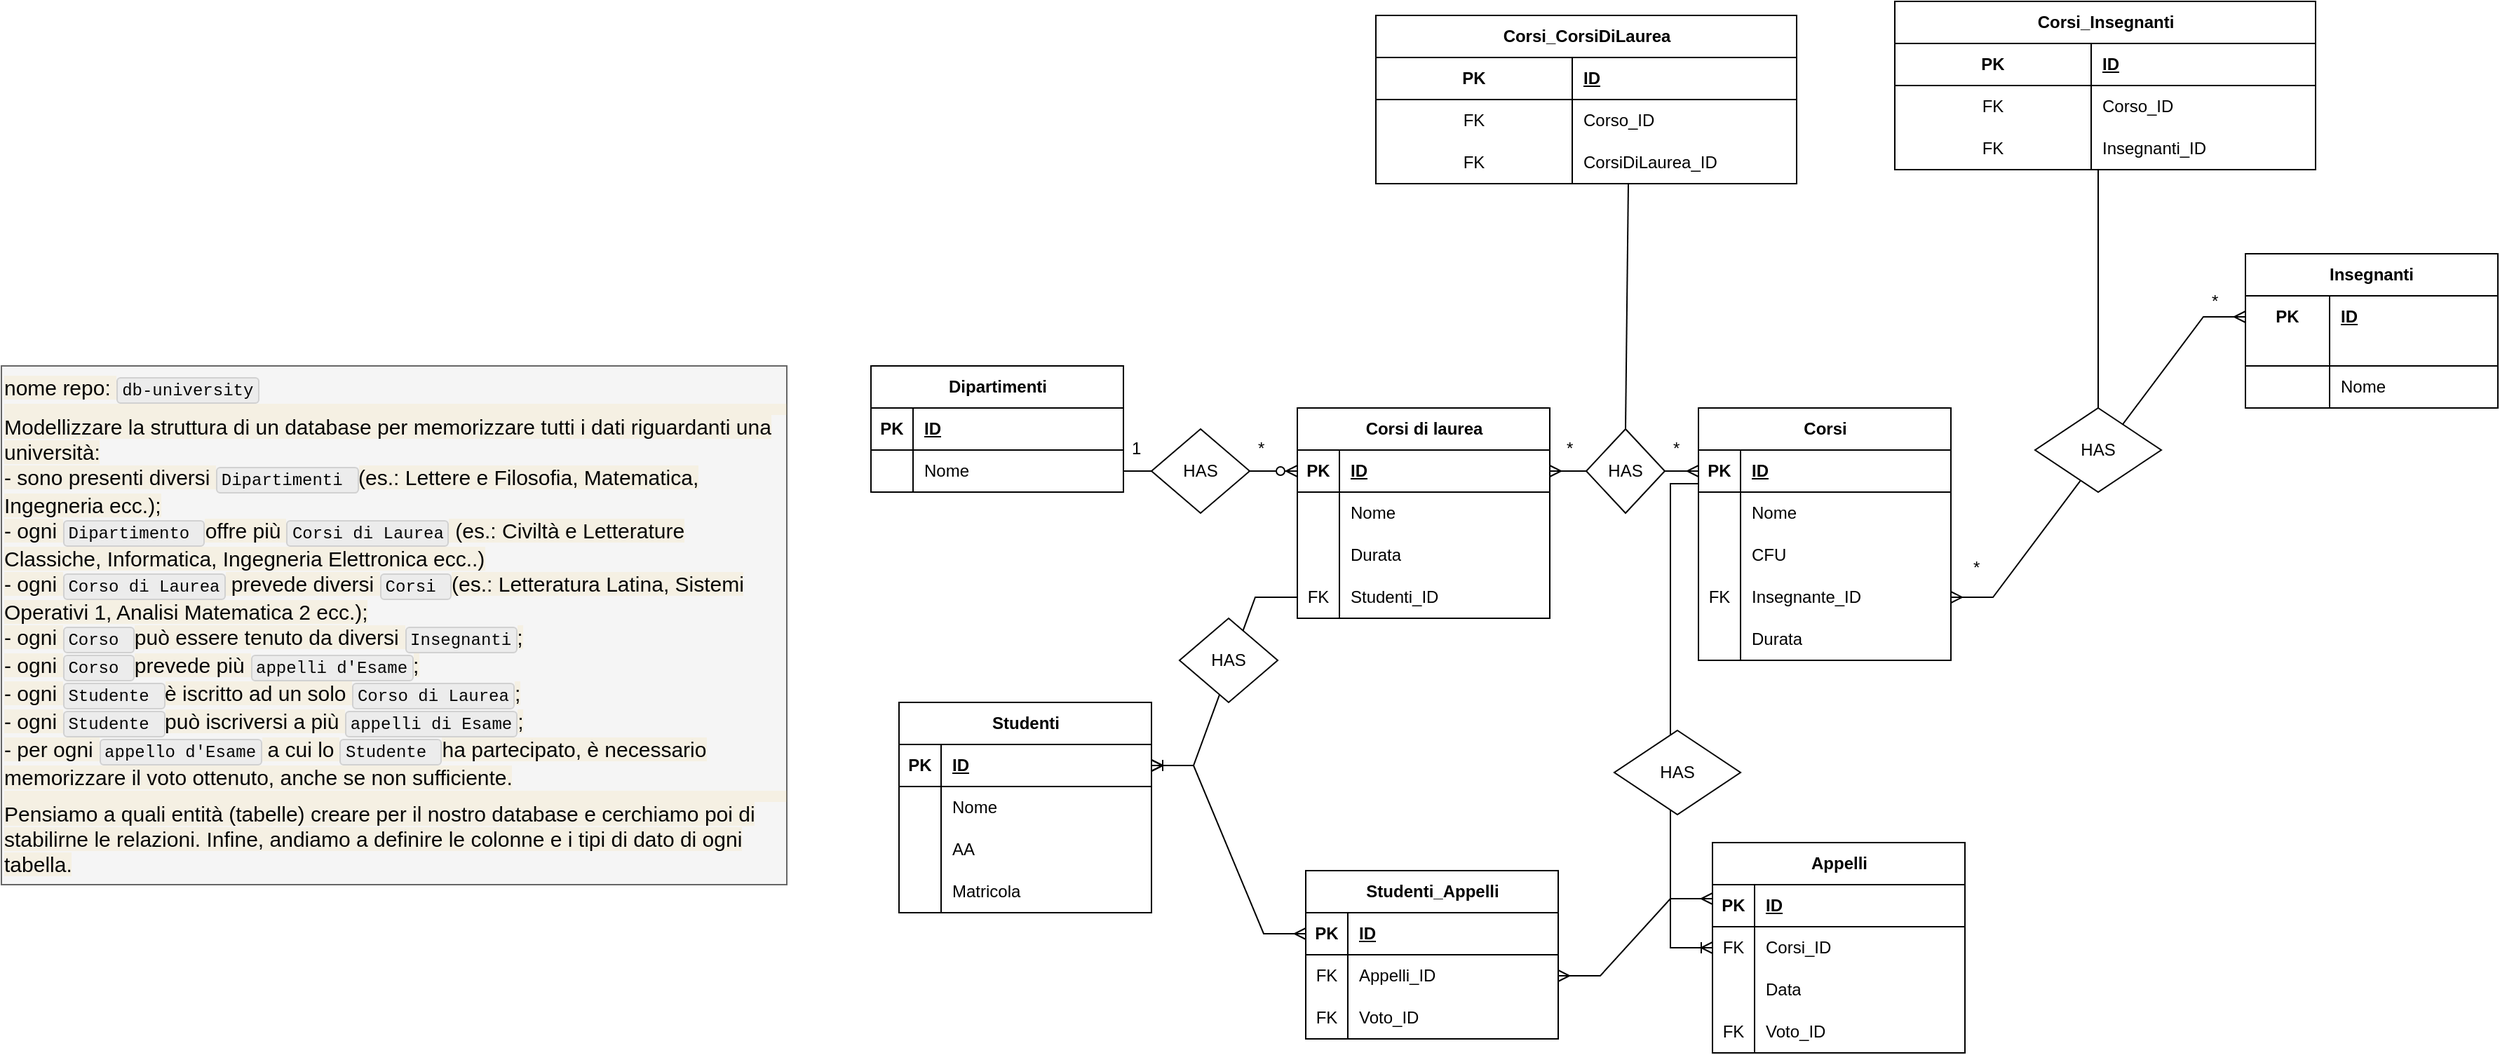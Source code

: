 <mxfile version="24.0.2" type="device">
  <diagram name="Pagina-1" id="vpZtAOL5TAlR9WJwEZE6">
    <mxGraphModel dx="2876" dy="1296" grid="1" gridSize="10" guides="1" tooltips="1" connect="1" arrows="1" fold="1" page="1" pageScale="1" pageWidth="827" pageHeight="1169" math="0" shadow="0">
      <root>
        <mxCell id="0" />
        <mxCell id="1" parent="0" />
        <mxCell id="rJ-9Kf94RNCb9zx66XeF-1" value="&lt;span style=&quot;font-family: Slack-Lato, Slack-Fractions, appleLogo, sans-serif; font-size: 15px; font-style: normal; font-variant-ligatures: common-ligatures; font-variant-caps: normal; font-weight: 400; letter-spacing: normal; orphans: 2; text-align: left; text-indent: 0px; text-transform: none; widows: 2; word-spacing: 0px; -webkit-text-stroke-width: 0px; white-space: normal; background-color: rgba(242, 199, 68, 0.1); text-decoration-thickness: initial; text-decoration-style: initial; text-decoration-color: initial; float: none; display: inline !important;&quot;&gt;nome repo:&lt;span&gt;&amp;nbsp;&lt;/span&gt;&lt;/span&gt;&lt;code style=&quot;box-sizing: inherit; --saf-0: rgba(var(--sk_foreground_low,29,28,29),.13); border: 1px solid var(--saf-0); background-color: rgba(var(--sk_foreground_min,29,28,29),.04); font-variant-ligatures: none; white-space: pre-wrap; overflow-wrap: break-word; word-break: normal; tab-size: 4; border-radius: 3px; padding: 2px 3px 1px; font-size: 12px; line-height: 1.5; font-style: normal; font-variant-caps: normal; font-weight: 400; letter-spacing: normal; orphans: 2; text-align: left; text-indent: 0px; text-transform: none; widows: 2; word-spacing: 0px; -webkit-text-stroke-width: 0px; text-decoration-thickness: initial; text-decoration-style: initial; text-decoration-color: initial; font-family: Monaco, Menlo, Consolas, &amp;quot;Courier New&amp;quot;, monospace !important;&quot; class=&quot;c-mrkdwn__code&quot; data-stringify-type=&quot;code&quot;&gt;db-university&lt;/code&gt;&lt;span style=&quot;box-sizing: inherit; height: 8px; display: block; font-family: Slack-Lato, Slack-Fractions, appleLogo, sans-serif; font-size: 15px; font-style: normal; font-variant-ligatures: common-ligatures; font-variant-caps: normal; font-weight: 400; letter-spacing: normal; orphans: 2; text-align: left; text-indent: 0px; text-transform: none; widows: 2; word-spacing: 0px; -webkit-text-stroke-width: 0px; white-space: normal; background-color: rgba(242, 199, 68, 0.1); text-decoration-thickness: initial; text-decoration-style: initial; text-decoration-color: initial;&quot; data-stringify-type=&quot;paragraph-break&quot; class=&quot;c-mrkdwn__br&quot; aria-label=&quot;&quot;&gt;&lt;/span&gt;&lt;span style=&quot;font-family: Slack-Lato, Slack-Fractions, appleLogo, sans-serif; font-size: 15px; font-style: normal; font-variant-ligatures: common-ligatures; font-variant-caps: normal; font-weight: 400; letter-spacing: normal; orphans: 2; text-align: left; text-indent: 0px; text-transform: none; widows: 2; word-spacing: 0px; -webkit-text-stroke-width: 0px; white-space: normal; background-color: rgba(242, 199, 68, 0.1); text-decoration-thickness: initial; text-decoration-style: initial; text-decoration-color: initial; float: none; display: inline !important;&quot;&gt;Modellizzare la struttura di un database per memorizzare tutti i dati riguardanti una università:&lt;/span&gt;&lt;br style=&quot;box-sizing: inherit; font-family: Slack-Lato, Slack-Fractions, appleLogo, sans-serif; font-size: 15px; font-style: normal; font-variant-ligatures: common-ligatures; font-variant-caps: normal; font-weight: 400; letter-spacing: normal; orphans: 2; text-align: left; text-indent: 0px; text-transform: none; widows: 2; word-spacing: 0px; -webkit-text-stroke-width: 0px; white-space: normal; background-color: rgba(242, 199, 68, 0.1); text-decoration-thickness: initial; text-decoration-style: initial; text-decoration-color: initial;&quot;&gt;&lt;span style=&quot;font-family: Slack-Lato, Slack-Fractions, appleLogo, sans-serif; font-size: 15px; font-style: normal; font-variant-ligatures: common-ligatures; font-variant-caps: normal; font-weight: 400; letter-spacing: normal; orphans: 2; text-align: left; text-indent: 0px; text-transform: none; widows: 2; word-spacing: 0px; -webkit-text-stroke-width: 0px; white-space: normal; background-color: rgba(242, 199, 68, 0.1); text-decoration-thickness: initial; text-decoration-style: initial; text-decoration-color: initial; float: none; display: inline !important;&quot;&gt;- sono presenti diversi&lt;span&gt;&amp;nbsp;&lt;/span&gt;&lt;/span&gt;&lt;code style=&quot;box-sizing: inherit; --saf-0: rgba(var(--sk_foreground_low,29,28,29),.13); border: 1px solid var(--saf-0); background-color: rgba(var(--sk_foreground_min,29,28,29),.04); font-variant-ligatures: none; white-space: pre-wrap; overflow-wrap: break-word; word-break: normal; tab-size: 4; border-radius: 3px; padding: 2px 3px 1px; font-size: 12px; line-height: 1.5; font-style: normal; font-variant-caps: normal; font-weight: 400; letter-spacing: normal; orphans: 2; text-align: left; text-indent: 0px; text-transform: none; widows: 2; word-spacing: 0px; -webkit-text-stroke-width: 0px; text-decoration-thickness: initial; text-decoration-style: initial; text-decoration-color: initial; font-family: Monaco, Menlo, Consolas, &amp;quot;Courier New&amp;quot;, monospace !important;&quot; class=&quot;c-mrkdwn__code&quot; data-stringify-type=&quot;code&quot;&gt;Dipartimenti &lt;/code&gt;&lt;span style=&quot;font-family: Slack-Lato, Slack-Fractions, appleLogo, sans-serif; font-size: 15px; font-style: normal; font-variant-ligatures: common-ligatures; font-variant-caps: normal; font-weight: 400; letter-spacing: normal; orphans: 2; text-align: left; text-indent: 0px; text-transform: none; widows: 2; word-spacing: 0px; -webkit-text-stroke-width: 0px; white-space: normal; background-color: rgba(242, 199, 68, 0.1); text-decoration-thickness: initial; text-decoration-style: initial; text-decoration-color: initial; float: none; display: inline !important;&quot;&gt;(es.: Lettere e Filosofia, Matematica, Ingegneria ecc.);&lt;/span&gt;&lt;br style=&quot;box-sizing: inherit; font-family: Slack-Lato, Slack-Fractions, appleLogo, sans-serif; font-size: 15px; font-style: normal; font-variant-ligatures: common-ligatures; font-variant-caps: normal; font-weight: 400; letter-spacing: normal; orphans: 2; text-align: left; text-indent: 0px; text-transform: none; widows: 2; word-spacing: 0px; -webkit-text-stroke-width: 0px; white-space: normal; background-color: rgba(242, 199, 68, 0.1); text-decoration-thickness: initial; text-decoration-style: initial; text-decoration-color: initial;&quot;&gt;&lt;span style=&quot;font-family: Slack-Lato, Slack-Fractions, appleLogo, sans-serif; font-size: 15px; font-style: normal; font-variant-ligatures: common-ligatures; font-variant-caps: normal; font-weight: 400; letter-spacing: normal; orphans: 2; text-align: left; text-indent: 0px; text-transform: none; widows: 2; word-spacing: 0px; -webkit-text-stroke-width: 0px; white-space: normal; background-color: rgba(242, 199, 68, 0.1); text-decoration-thickness: initial; text-decoration-style: initial; text-decoration-color: initial; float: none; display: inline !important;&quot;&gt;- ogni&lt;span&gt;&amp;nbsp;&lt;/span&gt;&lt;/span&gt;&lt;code style=&quot;box-sizing: inherit; --saf-0: rgba(var(--sk_foreground_low,29,28,29),.13); border: 1px solid var(--saf-0); background-color: rgba(var(--sk_foreground_min,29,28,29),.04); font-variant-ligatures: none; white-space: pre-wrap; overflow-wrap: break-word; word-break: normal; tab-size: 4; border-radius: 3px; padding: 2px 3px 1px; font-size: 12px; line-height: 1.5; font-style: normal; font-variant-caps: normal; font-weight: 400; letter-spacing: normal; orphans: 2; text-align: left; text-indent: 0px; text-transform: none; widows: 2; word-spacing: 0px; -webkit-text-stroke-width: 0px; text-decoration-thickness: initial; text-decoration-style: initial; text-decoration-color: initial; font-family: Monaco, Menlo, Consolas, &amp;quot;Courier New&amp;quot;, monospace !important;&quot; class=&quot;c-mrkdwn__code&quot; data-stringify-type=&quot;code&quot;&gt;Dipartimento &lt;/code&gt;&lt;span style=&quot;font-family: Slack-Lato, Slack-Fractions, appleLogo, sans-serif; font-size: 15px; font-style: normal; font-variant-ligatures: common-ligatures; font-variant-caps: normal; font-weight: 400; letter-spacing: normal; orphans: 2; text-align: left; text-indent: 0px; text-transform: none; widows: 2; word-spacing: 0px; -webkit-text-stroke-width: 0px; white-space: normal; background-color: rgba(242, 199, 68, 0.1); text-decoration-thickness: initial; text-decoration-style: initial; text-decoration-color: initial; float: none; display: inline !important;&quot;&gt;offre più&lt;span&gt;&amp;nbsp;&lt;/span&gt;&lt;/span&gt;&lt;code style=&quot;box-sizing: inherit; --saf-0: rgba(var(--sk_foreground_low,29,28,29),.13); border: 1px solid var(--saf-0); background-color: rgba(var(--sk_foreground_min,29,28,29),.04); font-variant-ligatures: none; white-space: pre-wrap; overflow-wrap: break-word; word-break: normal; tab-size: 4; border-radius: 3px; padding: 2px 3px 1px; font-size: 12px; line-height: 1.5; font-style: normal; font-variant-caps: normal; font-weight: 400; letter-spacing: normal; orphans: 2; text-align: left; text-indent: 0px; text-transform: none; widows: 2; word-spacing: 0px; -webkit-text-stroke-width: 0px; text-decoration-thickness: initial; text-decoration-style: initial; text-decoration-color: initial; font-family: Monaco, Menlo, Consolas, &amp;quot;Courier New&amp;quot;, monospace !important;&quot; class=&quot;c-mrkdwn__code&quot; data-stringify-type=&quot;code&quot;&gt;Corsi di Laurea&lt;/code&gt;&lt;span style=&quot;font-family: Slack-Lato, Slack-Fractions, appleLogo, sans-serif; font-size: 15px; font-style: normal; font-variant-ligatures: common-ligatures; font-variant-caps: normal; font-weight: 400; letter-spacing: normal; orphans: 2; text-align: left; text-indent: 0px; text-transform: none; widows: 2; word-spacing: 0px; -webkit-text-stroke-width: 0px; white-space: normal; background-color: rgba(242, 199, 68, 0.1); text-decoration-thickness: initial; text-decoration-style: initial; text-decoration-color: initial; float: none; display: inline !important;&quot;&gt;&lt;span&gt;&amp;nbsp;&lt;/span&gt;(es.: Civiltà e Letterature Classiche, Informatica, Ingegneria Elettronica ecc..)&lt;/span&gt;&lt;br style=&quot;box-sizing: inherit; font-family: Slack-Lato, Slack-Fractions, appleLogo, sans-serif; font-size: 15px; font-style: normal; font-variant-ligatures: common-ligatures; font-variant-caps: normal; font-weight: 400; letter-spacing: normal; orphans: 2; text-align: left; text-indent: 0px; text-transform: none; widows: 2; word-spacing: 0px; -webkit-text-stroke-width: 0px; white-space: normal; background-color: rgba(242, 199, 68, 0.1); text-decoration-thickness: initial; text-decoration-style: initial; text-decoration-color: initial;&quot;&gt;&lt;span style=&quot;font-family: Slack-Lato, Slack-Fractions, appleLogo, sans-serif; font-size: 15px; font-style: normal; font-variant-ligatures: common-ligatures; font-variant-caps: normal; font-weight: 400; letter-spacing: normal; orphans: 2; text-align: left; text-indent: 0px; text-transform: none; widows: 2; word-spacing: 0px; -webkit-text-stroke-width: 0px; white-space: normal; background-color: rgba(242, 199, 68, 0.1); text-decoration-thickness: initial; text-decoration-style: initial; text-decoration-color: initial; float: none; display: inline !important;&quot;&gt;- ogni&lt;span&gt;&amp;nbsp;&lt;/span&gt;&lt;/span&gt;&lt;code style=&quot;box-sizing: inherit; --saf-0: rgba(var(--sk_foreground_low,29,28,29),.13); border: 1px solid var(--saf-0); background-color: rgba(var(--sk_foreground_min,29,28,29),.04); font-variant-ligatures: none; white-space: pre-wrap; overflow-wrap: break-word; word-break: normal; tab-size: 4; border-radius: 3px; padding: 2px 3px 1px; font-size: 12px; line-height: 1.5; font-style: normal; font-variant-caps: normal; font-weight: 400; letter-spacing: normal; orphans: 2; text-align: left; text-indent: 0px; text-transform: none; widows: 2; word-spacing: 0px; -webkit-text-stroke-width: 0px; text-decoration-thickness: initial; text-decoration-style: initial; text-decoration-color: initial; font-family: Monaco, Menlo, Consolas, &amp;quot;Courier New&amp;quot;, monospace !important;&quot; class=&quot;c-mrkdwn__code&quot; data-stringify-type=&quot;code&quot;&gt;Corso di Laurea&lt;/code&gt;&lt;span style=&quot;font-family: Slack-Lato, Slack-Fractions, appleLogo, sans-serif; font-size: 15px; font-style: normal; font-variant-ligatures: common-ligatures; font-variant-caps: normal; font-weight: 400; letter-spacing: normal; orphans: 2; text-align: left; text-indent: 0px; text-transform: none; widows: 2; word-spacing: 0px; -webkit-text-stroke-width: 0px; white-space: normal; background-color: rgba(242, 199, 68, 0.1); text-decoration-thickness: initial; text-decoration-style: initial; text-decoration-color: initial; float: none; display: inline !important;&quot;&gt;&lt;span&gt;&amp;nbsp;&lt;/span&gt;prevede diversi&lt;span&gt;&amp;nbsp;&lt;/span&gt;&lt;/span&gt;&lt;code style=&quot;box-sizing: inherit; --saf-0: rgba(var(--sk_foreground_low,29,28,29),.13); border: 1px solid var(--saf-0); background-color: rgba(var(--sk_foreground_min,29,28,29),.04); font-variant-ligatures: none; white-space: pre-wrap; overflow-wrap: break-word; word-break: normal; tab-size: 4; border-radius: 3px; padding: 2px 3px 1px; font-size: 12px; line-height: 1.5; font-style: normal; font-variant-caps: normal; font-weight: 400; letter-spacing: normal; orphans: 2; text-align: left; text-indent: 0px; text-transform: none; widows: 2; word-spacing: 0px; -webkit-text-stroke-width: 0px; text-decoration-thickness: initial; text-decoration-style: initial; text-decoration-color: initial; font-family: Monaco, Menlo, Consolas, &amp;quot;Courier New&amp;quot;, monospace !important;&quot; class=&quot;c-mrkdwn__code&quot; data-stringify-type=&quot;code&quot;&gt;Corsi &lt;/code&gt;&lt;span style=&quot;font-family: Slack-Lato, Slack-Fractions, appleLogo, sans-serif; font-size: 15px; font-style: normal; font-variant-ligatures: common-ligatures; font-variant-caps: normal; font-weight: 400; letter-spacing: normal; orphans: 2; text-align: left; text-indent: 0px; text-transform: none; widows: 2; word-spacing: 0px; -webkit-text-stroke-width: 0px; white-space: normal; background-color: rgba(242, 199, 68, 0.1); text-decoration-thickness: initial; text-decoration-style: initial; text-decoration-color: initial; float: none; display: inline !important;&quot;&gt;(es.: Letteratura Latina, Sistemi Operativi 1, Analisi Matematica 2 ecc.);&lt;/span&gt;&lt;br style=&quot;box-sizing: inherit; font-family: Slack-Lato, Slack-Fractions, appleLogo, sans-serif; font-size: 15px; font-style: normal; font-variant-ligatures: common-ligatures; font-variant-caps: normal; font-weight: 400; letter-spacing: normal; orphans: 2; text-align: left; text-indent: 0px; text-transform: none; widows: 2; word-spacing: 0px; -webkit-text-stroke-width: 0px; white-space: normal; background-color: rgba(242, 199, 68, 0.1); text-decoration-thickness: initial; text-decoration-style: initial; text-decoration-color: initial;&quot;&gt;&lt;span style=&quot;font-family: Slack-Lato, Slack-Fractions, appleLogo, sans-serif; font-size: 15px; font-style: normal; font-variant-ligatures: common-ligatures; font-variant-caps: normal; font-weight: 400; letter-spacing: normal; orphans: 2; text-align: left; text-indent: 0px; text-transform: none; widows: 2; word-spacing: 0px; -webkit-text-stroke-width: 0px; white-space: normal; background-color: rgba(242, 199, 68, 0.1); text-decoration-thickness: initial; text-decoration-style: initial; text-decoration-color: initial; float: none; display: inline !important;&quot;&gt;- ogni&lt;span&gt;&amp;nbsp;&lt;/span&gt;&lt;/span&gt;&lt;code style=&quot;box-sizing: inherit; --saf-0: rgba(var(--sk_foreground_low,29,28,29),.13); border: 1px solid var(--saf-0); background-color: rgba(var(--sk_foreground_min,29,28,29),.04); font-variant-ligatures: none; white-space: pre-wrap; overflow-wrap: break-word; word-break: normal; tab-size: 4; border-radius: 3px; padding: 2px 3px 1px; font-size: 12px; line-height: 1.5; font-style: normal; font-variant-caps: normal; font-weight: 400; letter-spacing: normal; orphans: 2; text-align: left; text-indent: 0px; text-transform: none; widows: 2; word-spacing: 0px; -webkit-text-stroke-width: 0px; text-decoration-thickness: initial; text-decoration-style: initial; text-decoration-color: initial; font-family: Monaco, Menlo, Consolas, &amp;quot;Courier New&amp;quot;, monospace !important;&quot; class=&quot;c-mrkdwn__code&quot; data-stringify-type=&quot;code&quot;&gt;Corso &lt;/code&gt;&lt;span style=&quot;font-family: Slack-Lato, Slack-Fractions, appleLogo, sans-serif; font-size: 15px; font-style: normal; font-variant-ligatures: common-ligatures; font-variant-caps: normal; font-weight: 400; letter-spacing: normal; orphans: 2; text-align: left; text-indent: 0px; text-transform: none; widows: 2; word-spacing: 0px; -webkit-text-stroke-width: 0px; white-space: normal; background-color: rgba(242, 199, 68, 0.1); text-decoration-thickness: initial; text-decoration-style: initial; text-decoration-color: initial; float: none; display: inline !important;&quot;&gt;può essere tenuto da diversi&lt;span&gt;&amp;nbsp;&lt;/span&gt;&lt;/span&gt;&lt;code style=&quot;box-sizing: inherit; --saf-0: rgba(var(--sk_foreground_low,29,28,29),.13); border: 1px solid var(--saf-0); background-color: rgba(var(--sk_foreground_min,29,28,29),.04); font-variant-ligatures: none; white-space: pre-wrap; overflow-wrap: break-word; word-break: normal; tab-size: 4; border-radius: 3px; padding: 2px 3px 1px; font-size: 12px; line-height: 1.5; font-style: normal; font-variant-caps: normal; font-weight: 400; letter-spacing: normal; orphans: 2; text-align: left; text-indent: 0px; text-transform: none; widows: 2; word-spacing: 0px; -webkit-text-stroke-width: 0px; text-decoration-thickness: initial; text-decoration-style: initial; text-decoration-color: initial; font-family: Monaco, Menlo, Consolas, &amp;quot;Courier New&amp;quot;, monospace !important;&quot; class=&quot;c-mrkdwn__code&quot; data-stringify-type=&quot;code&quot;&gt;Insegnanti&lt;/code&gt;&lt;span style=&quot;font-family: Slack-Lato, Slack-Fractions, appleLogo, sans-serif; font-size: 15px; font-style: normal; font-variant-ligatures: common-ligatures; font-variant-caps: normal; font-weight: 400; letter-spacing: normal; orphans: 2; text-align: left; text-indent: 0px; text-transform: none; widows: 2; word-spacing: 0px; -webkit-text-stroke-width: 0px; white-space: normal; background-color: rgba(242, 199, 68, 0.1); text-decoration-thickness: initial; text-decoration-style: initial; text-decoration-color: initial; float: none; display: inline !important;&quot;&gt;;&lt;/span&gt;&lt;br style=&quot;box-sizing: inherit; font-family: Slack-Lato, Slack-Fractions, appleLogo, sans-serif; font-size: 15px; font-style: normal; font-variant-ligatures: common-ligatures; font-variant-caps: normal; font-weight: 400; letter-spacing: normal; orphans: 2; text-align: left; text-indent: 0px; text-transform: none; widows: 2; word-spacing: 0px; -webkit-text-stroke-width: 0px; white-space: normal; background-color: rgba(242, 199, 68, 0.1); text-decoration-thickness: initial; text-decoration-style: initial; text-decoration-color: initial;&quot;&gt;&lt;span style=&quot;font-family: Slack-Lato, Slack-Fractions, appleLogo, sans-serif; font-size: 15px; font-style: normal; font-variant-ligatures: common-ligatures; font-variant-caps: normal; font-weight: 400; letter-spacing: normal; orphans: 2; text-align: left; text-indent: 0px; text-transform: none; widows: 2; word-spacing: 0px; -webkit-text-stroke-width: 0px; white-space: normal; background-color: rgba(242, 199, 68, 0.1); text-decoration-thickness: initial; text-decoration-style: initial; text-decoration-color: initial; float: none; display: inline !important;&quot;&gt;- ogni&lt;span&gt;&amp;nbsp;&lt;/span&gt;&lt;/span&gt;&lt;code style=&quot;box-sizing: inherit; --saf-0: rgba(var(--sk_foreground_low,29,28,29),.13); border: 1px solid var(--saf-0); background-color: rgba(var(--sk_foreground_min,29,28,29),.04); font-variant-ligatures: none; white-space: pre-wrap; overflow-wrap: break-word; word-break: normal; tab-size: 4; border-radius: 3px; padding: 2px 3px 1px; font-size: 12px; line-height: 1.5; font-style: normal; font-variant-caps: normal; font-weight: 400; letter-spacing: normal; orphans: 2; text-align: left; text-indent: 0px; text-transform: none; widows: 2; word-spacing: 0px; -webkit-text-stroke-width: 0px; text-decoration-thickness: initial; text-decoration-style: initial; text-decoration-color: initial; font-family: Monaco, Menlo, Consolas, &amp;quot;Courier New&amp;quot;, monospace !important;&quot; class=&quot;c-mrkdwn__code&quot; data-stringify-type=&quot;code&quot;&gt;Corso &lt;/code&gt;&lt;span style=&quot;font-family: Slack-Lato, Slack-Fractions, appleLogo, sans-serif; font-size: 15px; font-style: normal; font-variant-ligatures: common-ligatures; font-variant-caps: normal; font-weight: 400; letter-spacing: normal; orphans: 2; text-align: left; text-indent: 0px; text-transform: none; widows: 2; word-spacing: 0px; -webkit-text-stroke-width: 0px; white-space: normal; background-color: rgba(242, 199, 68, 0.1); text-decoration-thickness: initial; text-decoration-style: initial; text-decoration-color: initial; float: none; display: inline !important;&quot;&gt;prevede più&lt;span&gt;&amp;nbsp;&lt;/span&gt;&lt;/span&gt;&lt;code style=&quot;box-sizing: inherit; --saf-0: rgba(var(--sk_foreground_low,29,28,29),.13); border: 1px solid var(--saf-0); background-color: rgba(var(--sk_foreground_min,29,28,29),.04); font-variant-ligatures: none; white-space: pre-wrap; overflow-wrap: break-word; word-break: normal; tab-size: 4; border-radius: 3px; padding: 2px 3px 1px; font-size: 12px; line-height: 1.5; font-style: normal; font-variant-caps: normal; font-weight: 400; letter-spacing: normal; orphans: 2; text-align: left; text-indent: 0px; text-transform: none; widows: 2; word-spacing: 0px; -webkit-text-stroke-width: 0px; text-decoration-thickness: initial; text-decoration-style: initial; text-decoration-color: initial; font-family: Monaco, Menlo, Consolas, &amp;quot;Courier New&amp;quot;, monospace !important;&quot; class=&quot;c-mrkdwn__code&quot; data-stringify-type=&quot;code&quot;&gt;appelli d&#39;Esame&lt;/code&gt;&lt;span style=&quot;font-family: Slack-Lato, Slack-Fractions, appleLogo, sans-serif; font-size: 15px; font-style: normal; font-variant-ligatures: common-ligatures; font-variant-caps: normal; font-weight: 400; letter-spacing: normal; orphans: 2; text-align: left; text-indent: 0px; text-transform: none; widows: 2; word-spacing: 0px; -webkit-text-stroke-width: 0px; white-space: normal; background-color: rgba(242, 199, 68, 0.1); text-decoration-thickness: initial; text-decoration-style: initial; text-decoration-color: initial; float: none; display: inline !important;&quot;&gt;;&lt;/span&gt;&lt;br style=&quot;box-sizing: inherit; font-family: Slack-Lato, Slack-Fractions, appleLogo, sans-serif; font-size: 15px; font-style: normal; font-variant-ligatures: common-ligatures; font-variant-caps: normal; font-weight: 400; letter-spacing: normal; orphans: 2; text-align: left; text-indent: 0px; text-transform: none; widows: 2; word-spacing: 0px; -webkit-text-stroke-width: 0px; white-space: normal; background-color: rgba(242, 199, 68, 0.1); text-decoration-thickness: initial; text-decoration-style: initial; text-decoration-color: initial;&quot;&gt;&lt;span style=&quot;font-family: Slack-Lato, Slack-Fractions, appleLogo, sans-serif; font-size: 15px; font-style: normal; font-variant-ligatures: common-ligatures; font-variant-caps: normal; font-weight: 400; letter-spacing: normal; orphans: 2; text-align: left; text-indent: 0px; text-transform: none; widows: 2; word-spacing: 0px; -webkit-text-stroke-width: 0px; white-space: normal; background-color: rgba(242, 199, 68, 0.1); text-decoration-thickness: initial; text-decoration-style: initial; text-decoration-color: initial; float: none; display: inline !important;&quot;&gt;- ogni&lt;span&gt;&amp;nbsp;&lt;/span&gt;&lt;/span&gt;&lt;code style=&quot;box-sizing: inherit; --saf-0: rgba(var(--sk_foreground_low,29,28,29),.13); border: 1px solid var(--saf-0); background-color: rgba(var(--sk_foreground_min,29,28,29),.04); font-variant-ligatures: none; white-space: pre-wrap; overflow-wrap: break-word; word-break: normal; tab-size: 4; border-radius: 3px; padding: 2px 3px 1px; font-size: 12px; line-height: 1.5; font-style: normal; font-variant-caps: normal; font-weight: 400; letter-spacing: normal; orphans: 2; text-align: left; text-indent: 0px; text-transform: none; widows: 2; word-spacing: 0px; -webkit-text-stroke-width: 0px; text-decoration-thickness: initial; text-decoration-style: initial; text-decoration-color: initial; font-family: Monaco, Menlo, Consolas, &amp;quot;Courier New&amp;quot;, monospace !important;&quot; class=&quot;c-mrkdwn__code&quot; data-stringify-type=&quot;code&quot;&gt;Studente &lt;/code&gt;&lt;span style=&quot;font-family: Slack-Lato, Slack-Fractions, appleLogo, sans-serif; font-size: 15px; font-style: normal; font-variant-ligatures: common-ligatures; font-variant-caps: normal; font-weight: 400; letter-spacing: normal; orphans: 2; text-align: left; text-indent: 0px; text-transform: none; widows: 2; word-spacing: 0px; -webkit-text-stroke-width: 0px; white-space: normal; background-color: rgba(242, 199, 68, 0.1); text-decoration-thickness: initial; text-decoration-style: initial; text-decoration-color: initial; float: none; display: inline !important;&quot;&gt;è iscritto ad un solo&lt;span&gt;&amp;nbsp;&lt;/span&gt;&lt;/span&gt;&lt;code style=&quot;box-sizing: inherit; --saf-0: rgba(var(--sk_foreground_low,29,28,29),.13); border: 1px solid var(--saf-0); background-color: rgba(var(--sk_foreground_min,29,28,29),.04); font-variant-ligatures: none; white-space: pre-wrap; overflow-wrap: break-word; word-break: normal; tab-size: 4; border-radius: 3px; padding: 2px 3px 1px; font-size: 12px; line-height: 1.5; font-style: normal; font-variant-caps: normal; font-weight: 400; letter-spacing: normal; orphans: 2; text-align: left; text-indent: 0px; text-transform: none; widows: 2; word-spacing: 0px; -webkit-text-stroke-width: 0px; text-decoration-thickness: initial; text-decoration-style: initial; text-decoration-color: initial; font-family: Monaco, Menlo, Consolas, &amp;quot;Courier New&amp;quot;, monospace !important;&quot; class=&quot;c-mrkdwn__code&quot; data-stringify-type=&quot;code&quot;&gt;Corso di Laurea&lt;/code&gt;&lt;span style=&quot;font-family: Slack-Lato, Slack-Fractions, appleLogo, sans-serif; font-size: 15px; font-style: normal; font-variant-ligatures: common-ligatures; font-variant-caps: normal; font-weight: 400; letter-spacing: normal; orphans: 2; text-align: left; text-indent: 0px; text-transform: none; widows: 2; word-spacing: 0px; -webkit-text-stroke-width: 0px; white-space: normal; background-color: rgba(242, 199, 68, 0.1); text-decoration-thickness: initial; text-decoration-style: initial; text-decoration-color: initial; float: none; display: inline !important;&quot;&gt;;&lt;/span&gt;&lt;br style=&quot;box-sizing: inherit; font-family: Slack-Lato, Slack-Fractions, appleLogo, sans-serif; font-size: 15px; font-style: normal; font-variant-ligatures: common-ligatures; font-variant-caps: normal; font-weight: 400; letter-spacing: normal; orphans: 2; text-align: left; text-indent: 0px; text-transform: none; widows: 2; word-spacing: 0px; -webkit-text-stroke-width: 0px; white-space: normal; background-color: rgba(242, 199, 68, 0.1); text-decoration-thickness: initial; text-decoration-style: initial; text-decoration-color: initial;&quot;&gt;&lt;span style=&quot;font-family: Slack-Lato, Slack-Fractions, appleLogo, sans-serif; font-size: 15px; font-style: normal; font-variant-ligatures: common-ligatures; font-variant-caps: normal; font-weight: 400; letter-spacing: normal; orphans: 2; text-align: left; text-indent: 0px; text-transform: none; widows: 2; word-spacing: 0px; -webkit-text-stroke-width: 0px; white-space: normal; background-color: rgba(242, 199, 68, 0.1); text-decoration-thickness: initial; text-decoration-style: initial; text-decoration-color: initial; float: none; display: inline !important;&quot;&gt;- ogni&lt;span&gt;&amp;nbsp;&lt;/span&gt;&lt;/span&gt;&lt;code style=&quot;box-sizing: inherit; --saf-0: rgba(var(--sk_foreground_low,29,28,29),.13); border: 1px solid var(--saf-0); background-color: rgba(var(--sk_foreground_min,29,28,29),.04); font-variant-ligatures: none; white-space: pre-wrap; overflow-wrap: break-word; word-break: normal; tab-size: 4; border-radius: 3px; padding: 2px 3px 1px; font-size: 12px; line-height: 1.5; font-style: normal; font-variant-caps: normal; font-weight: 400; letter-spacing: normal; orphans: 2; text-align: left; text-indent: 0px; text-transform: none; widows: 2; word-spacing: 0px; -webkit-text-stroke-width: 0px; text-decoration-thickness: initial; text-decoration-style: initial; text-decoration-color: initial; font-family: Monaco, Menlo, Consolas, &amp;quot;Courier New&amp;quot;, monospace !important;&quot; class=&quot;c-mrkdwn__code&quot; data-stringify-type=&quot;code&quot;&gt;Studente &lt;/code&gt;&lt;span style=&quot;font-family: Slack-Lato, Slack-Fractions, appleLogo, sans-serif; font-size: 15px; font-style: normal; font-variant-ligatures: common-ligatures; font-variant-caps: normal; font-weight: 400; letter-spacing: normal; orphans: 2; text-align: left; text-indent: 0px; text-transform: none; widows: 2; word-spacing: 0px; -webkit-text-stroke-width: 0px; white-space: normal; background-color: rgba(242, 199, 68, 0.1); text-decoration-thickness: initial; text-decoration-style: initial; text-decoration-color: initial; float: none; display: inline !important;&quot;&gt;può iscriversi a più&lt;span&gt;&amp;nbsp;&lt;/span&gt;&lt;/span&gt;&lt;code style=&quot;box-sizing: inherit; --saf-0: rgba(var(--sk_foreground_low,29,28,29),.13); border: 1px solid var(--saf-0); background-color: rgba(var(--sk_foreground_min,29,28,29),.04); font-variant-ligatures: none; white-space: pre-wrap; overflow-wrap: break-word; word-break: normal; tab-size: 4; border-radius: 3px; padding: 2px 3px 1px; font-size: 12px; line-height: 1.5; font-style: normal; font-variant-caps: normal; font-weight: 400; letter-spacing: normal; orphans: 2; text-align: left; text-indent: 0px; text-transform: none; widows: 2; word-spacing: 0px; -webkit-text-stroke-width: 0px; text-decoration-thickness: initial; text-decoration-style: initial; text-decoration-color: initial; font-family: Monaco, Menlo, Consolas, &amp;quot;Courier New&amp;quot;, monospace !important;&quot; class=&quot;c-mrkdwn__code&quot; data-stringify-type=&quot;code&quot;&gt;appelli di Esame&lt;/code&gt;&lt;span style=&quot;font-family: Slack-Lato, Slack-Fractions, appleLogo, sans-serif; font-size: 15px; font-style: normal; font-variant-ligatures: common-ligatures; font-variant-caps: normal; font-weight: 400; letter-spacing: normal; orphans: 2; text-align: left; text-indent: 0px; text-transform: none; widows: 2; word-spacing: 0px; -webkit-text-stroke-width: 0px; white-space: normal; background-color: rgba(242, 199, 68, 0.1); text-decoration-thickness: initial; text-decoration-style: initial; text-decoration-color: initial; float: none; display: inline !important;&quot;&gt;;&lt;/span&gt;&lt;br style=&quot;box-sizing: inherit; font-family: Slack-Lato, Slack-Fractions, appleLogo, sans-serif; font-size: 15px; font-style: normal; font-variant-ligatures: common-ligatures; font-variant-caps: normal; font-weight: 400; letter-spacing: normal; orphans: 2; text-align: left; text-indent: 0px; text-transform: none; widows: 2; word-spacing: 0px; -webkit-text-stroke-width: 0px; white-space: normal; background-color: rgba(242, 199, 68, 0.1); text-decoration-thickness: initial; text-decoration-style: initial; text-decoration-color: initial;&quot;&gt;&lt;span style=&quot;font-family: Slack-Lato, Slack-Fractions, appleLogo, sans-serif; font-size: 15px; font-style: normal; font-variant-ligatures: common-ligatures; font-variant-caps: normal; font-weight: 400; letter-spacing: normal; orphans: 2; text-align: left; text-indent: 0px; text-transform: none; widows: 2; word-spacing: 0px; -webkit-text-stroke-width: 0px; white-space: normal; background-color: rgba(242, 199, 68, 0.1); text-decoration-thickness: initial; text-decoration-style: initial; text-decoration-color: initial; float: none; display: inline !important;&quot;&gt;- per ogni&lt;span&gt;&amp;nbsp;&lt;/span&gt;&lt;/span&gt;&lt;code style=&quot;box-sizing: inherit; --saf-0: rgba(var(--sk_foreground_low,29,28,29),.13); border: 1px solid var(--saf-0); background-color: rgba(var(--sk_foreground_min,29,28,29),.04); font-variant-ligatures: none; white-space: pre-wrap; overflow-wrap: break-word; word-break: normal; tab-size: 4; border-radius: 3px; padding: 2px 3px 1px; font-size: 12px; line-height: 1.5; font-style: normal; font-variant-caps: normal; font-weight: 400; letter-spacing: normal; orphans: 2; text-align: left; text-indent: 0px; text-transform: none; widows: 2; word-spacing: 0px; -webkit-text-stroke-width: 0px; text-decoration-thickness: initial; text-decoration-style: initial; text-decoration-color: initial; font-family: Monaco, Menlo, Consolas, &amp;quot;Courier New&amp;quot;, monospace !important;&quot; class=&quot;c-mrkdwn__code&quot; data-stringify-type=&quot;code&quot;&gt;appello d&#39;Esame&lt;/code&gt;&lt;span style=&quot;font-family: Slack-Lato, Slack-Fractions, appleLogo, sans-serif; font-size: 15px; font-style: normal; font-variant-ligatures: common-ligatures; font-variant-caps: normal; font-weight: 400; letter-spacing: normal; orphans: 2; text-align: left; text-indent: 0px; text-transform: none; widows: 2; word-spacing: 0px; -webkit-text-stroke-width: 0px; white-space: normal; background-color: rgba(242, 199, 68, 0.1); text-decoration-thickness: initial; text-decoration-style: initial; text-decoration-color: initial; float: none; display: inline !important;&quot;&gt;&lt;span&gt;&amp;nbsp;&lt;/span&gt;a cui lo&lt;span&gt;&amp;nbsp;&lt;/span&gt;&lt;/span&gt;&lt;code style=&quot;box-sizing: inherit; --saf-0: rgba(var(--sk_foreground_low,29,28,29),.13); border: 1px solid var(--saf-0); background-color: rgba(var(--sk_foreground_min,29,28,29),.04); font-variant-ligatures: none; white-space: pre-wrap; overflow-wrap: break-word; word-break: normal; tab-size: 4; border-radius: 3px; padding: 2px 3px 1px; font-size: 12px; line-height: 1.5; font-style: normal; font-variant-caps: normal; font-weight: 400; letter-spacing: normal; orphans: 2; text-align: left; text-indent: 0px; text-transform: none; widows: 2; word-spacing: 0px; -webkit-text-stroke-width: 0px; text-decoration-thickness: initial; text-decoration-style: initial; text-decoration-color: initial; font-family: Monaco, Menlo, Consolas, &amp;quot;Courier New&amp;quot;, monospace !important;&quot; class=&quot;c-mrkdwn__code&quot; data-stringify-type=&quot;code&quot;&gt;Studente &lt;/code&gt;&lt;span style=&quot;font-family: Slack-Lato, Slack-Fractions, appleLogo, sans-serif; font-size: 15px; font-style: normal; font-variant-ligatures: common-ligatures; font-variant-caps: normal; font-weight: 400; letter-spacing: normal; orphans: 2; text-align: left; text-indent: 0px; text-transform: none; widows: 2; word-spacing: 0px; -webkit-text-stroke-width: 0px; white-space: normal; background-color: rgba(242, 199, 68, 0.1); text-decoration-thickness: initial; text-decoration-style: initial; text-decoration-color: initial; float: none; display: inline !important;&quot;&gt;ha partecipato, è necessario memorizzare il voto ottenuto, anche se non sufficiente.&lt;/span&gt;&lt;span style=&quot;box-sizing: inherit; height: 8px; display: block; font-family: Slack-Lato, Slack-Fractions, appleLogo, sans-serif; font-size: 15px; font-style: normal; font-variant-ligatures: common-ligatures; font-variant-caps: normal; font-weight: 400; letter-spacing: normal; orphans: 2; text-align: left; text-indent: 0px; text-transform: none; widows: 2; word-spacing: 0px; -webkit-text-stroke-width: 0px; white-space: normal; background-color: rgba(242, 199, 68, 0.1); text-decoration-thickness: initial; text-decoration-style: initial; text-decoration-color: initial;&quot; data-stringify-type=&quot;paragraph-break&quot; class=&quot;c-mrkdwn__br&quot; aria-label=&quot;&quot;&gt;&lt;/span&gt;&lt;span style=&quot;font-family: Slack-Lato, Slack-Fractions, appleLogo, sans-serif; font-size: 15px; font-style: normal; font-variant-ligatures: common-ligatures; font-variant-caps: normal; font-weight: 400; letter-spacing: normal; orphans: 2; text-align: left; text-indent: 0px; text-transform: none; widows: 2; word-spacing: 0px; -webkit-text-stroke-width: 0px; white-space: normal; background-color: rgba(242, 199, 68, 0.1); text-decoration-thickness: initial; text-decoration-style: initial; text-decoration-color: initial; float: none; display: inline !important;&quot;&gt;Pensiamo a quali entità (tabelle) creare per il nostro database e cerchiamo poi di stabilirne le relazioni. Infine, andiamo a definire le colonne e i tipi di dato di ogni tabella.&lt;/span&gt;&lt;br class=&quot;Apple-interchange-newline&quot;&gt;" style="text;whiteSpace=wrap;html=1;fillColor=#f5f5f5;fontColor=#050505;strokeColor=#666666;" vertex="1" parent="1">
          <mxGeometry x="-600" y="480" width="560" height="370" as="geometry" />
        </mxCell>
        <mxCell id="rJ-9Kf94RNCb9zx66XeF-20" value="Dipartimenti" style="shape=table;startSize=30;container=1;collapsible=1;childLayout=tableLayout;fixedRows=1;rowLines=0;fontStyle=1;align=center;resizeLast=1;html=1;" vertex="1" parent="1">
          <mxGeometry x="20" y="480" width="180" height="90" as="geometry" />
        </mxCell>
        <mxCell id="rJ-9Kf94RNCb9zx66XeF-21" value="" style="shape=tableRow;horizontal=0;startSize=0;swimlaneHead=0;swimlaneBody=0;fillColor=none;collapsible=0;dropTarget=0;points=[[0,0.5],[1,0.5]];portConstraint=eastwest;top=0;left=0;right=0;bottom=1;" vertex="1" parent="rJ-9Kf94RNCb9zx66XeF-20">
          <mxGeometry y="30" width="180" height="30" as="geometry" />
        </mxCell>
        <mxCell id="rJ-9Kf94RNCb9zx66XeF-22" value="PK" style="shape=partialRectangle;connectable=0;fillColor=none;top=0;left=0;bottom=0;right=0;fontStyle=1;overflow=hidden;whiteSpace=wrap;html=1;" vertex="1" parent="rJ-9Kf94RNCb9zx66XeF-21">
          <mxGeometry width="30" height="30" as="geometry">
            <mxRectangle width="30" height="30" as="alternateBounds" />
          </mxGeometry>
        </mxCell>
        <mxCell id="rJ-9Kf94RNCb9zx66XeF-23" value="ID" style="shape=partialRectangle;connectable=0;fillColor=none;top=0;left=0;bottom=0;right=0;align=left;spacingLeft=6;fontStyle=5;overflow=hidden;whiteSpace=wrap;html=1;" vertex="1" parent="rJ-9Kf94RNCb9zx66XeF-21">
          <mxGeometry x="30" width="150" height="30" as="geometry">
            <mxRectangle width="150" height="30" as="alternateBounds" />
          </mxGeometry>
        </mxCell>
        <mxCell id="rJ-9Kf94RNCb9zx66XeF-24" value="" style="shape=tableRow;horizontal=0;startSize=0;swimlaneHead=0;swimlaneBody=0;fillColor=none;collapsible=0;dropTarget=0;points=[[0,0.5],[1,0.5]];portConstraint=eastwest;top=0;left=0;right=0;bottom=0;" vertex="1" parent="rJ-9Kf94RNCb9zx66XeF-20">
          <mxGeometry y="60" width="180" height="30" as="geometry" />
        </mxCell>
        <mxCell id="rJ-9Kf94RNCb9zx66XeF-25" value="" style="shape=partialRectangle;connectable=0;fillColor=none;top=0;left=0;bottom=0;right=0;editable=1;overflow=hidden;whiteSpace=wrap;html=1;" vertex="1" parent="rJ-9Kf94RNCb9zx66XeF-24">
          <mxGeometry width="30" height="30" as="geometry">
            <mxRectangle width="30" height="30" as="alternateBounds" />
          </mxGeometry>
        </mxCell>
        <mxCell id="rJ-9Kf94RNCb9zx66XeF-26" value="Nome" style="shape=partialRectangle;connectable=0;fillColor=none;top=0;left=0;bottom=0;right=0;align=left;spacingLeft=6;overflow=hidden;whiteSpace=wrap;html=1;" vertex="1" parent="rJ-9Kf94RNCb9zx66XeF-24">
          <mxGeometry x="30" width="150" height="30" as="geometry">
            <mxRectangle width="150" height="30" as="alternateBounds" />
          </mxGeometry>
        </mxCell>
        <mxCell id="rJ-9Kf94RNCb9zx66XeF-47" value="Corsi di laurea" style="shape=table;startSize=30;container=1;collapsible=1;childLayout=tableLayout;fixedRows=1;rowLines=0;fontStyle=1;align=center;resizeLast=1;html=1;" vertex="1" parent="1">
          <mxGeometry x="324" y="510" width="180" height="150" as="geometry" />
        </mxCell>
        <mxCell id="rJ-9Kf94RNCb9zx66XeF-48" value="" style="shape=tableRow;horizontal=0;startSize=0;swimlaneHead=0;swimlaneBody=0;fillColor=none;collapsible=0;dropTarget=0;points=[[0,0.5],[1,0.5]];portConstraint=eastwest;top=0;left=0;right=0;bottom=1;" vertex="1" parent="rJ-9Kf94RNCb9zx66XeF-47">
          <mxGeometry y="30" width="180" height="30" as="geometry" />
        </mxCell>
        <mxCell id="rJ-9Kf94RNCb9zx66XeF-49" value="PK" style="shape=partialRectangle;connectable=0;fillColor=none;top=0;left=0;bottom=0;right=0;fontStyle=1;overflow=hidden;whiteSpace=wrap;html=1;" vertex="1" parent="rJ-9Kf94RNCb9zx66XeF-48">
          <mxGeometry width="30" height="30" as="geometry">
            <mxRectangle width="30" height="30" as="alternateBounds" />
          </mxGeometry>
        </mxCell>
        <mxCell id="rJ-9Kf94RNCb9zx66XeF-50" value="ID" style="shape=partialRectangle;connectable=0;fillColor=none;top=0;left=0;bottom=0;right=0;align=left;spacingLeft=6;fontStyle=5;overflow=hidden;whiteSpace=wrap;html=1;" vertex="1" parent="rJ-9Kf94RNCb9zx66XeF-48">
          <mxGeometry x="30" width="150" height="30" as="geometry">
            <mxRectangle width="150" height="30" as="alternateBounds" />
          </mxGeometry>
        </mxCell>
        <mxCell id="rJ-9Kf94RNCb9zx66XeF-51" value="" style="shape=tableRow;horizontal=0;startSize=0;swimlaneHead=0;swimlaneBody=0;fillColor=none;collapsible=0;dropTarget=0;points=[[0,0.5],[1,0.5]];portConstraint=eastwest;top=0;left=0;right=0;bottom=0;" vertex="1" parent="rJ-9Kf94RNCb9zx66XeF-47">
          <mxGeometry y="60" width="180" height="30" as="geometry" />
        </mxCell>
        <mxCell id="rJ-9Kf94RNCb9zx66XeF-52" value="" style="shape=partialRectangle;connectable=0;fillColor=none;top=0;left=0;bottom=0;right=0;editable=1;overflow=hidden;whiteSpace=wrap;html=1;" vertex="1" parent="rJ-9Kf94RNCb9zx66XeF-51">
          <mxGeometry width="30" height="30" as="geometry">
            <mxRectangle width="30" height="30" as="alternateBounds" />
          </mxGeometry>
        </mxCell>
        <mxCell id="rJ-9Kf94RNCb9zx66XeF-53" value="Nome" style="shape=partialRectangle;connectable=0;fillColor=none;top=0;left=0;bottom=0;right=0;align=left;spacingLeft=6;overflow=hidden;whiteSpace=wrap;html=1;" vertex="1" parent="rJ-9Kf94RNCb9zx66XeF-51">
          <mxGeometry x="30" width="150" height="30" as="geometry">
            <mxRectangle width="150" height="30" as="alternateBounds" />
          </mxGeometry>
        </mxCell>
        <mxCell id="rJ-9Kf94RNCb9zx66XeF-166" value="" style="shape=tableRow;horizontal=0;startSize=0;swimlaneHead=0;swimlaneBody=0;fillColor=none;collapsible=0;dropTarget=0;points=[[0,0.5],[1,0.5]];portConstraint=eastwest;top=0;left=0;right=0;bottom=0;" vertex="1" parent="rJ-9Kf94RNCb9zx66XeF-47">
          <mxGeometry y="90" width="180" height="30" as="geometry" />
        </mxCell>
        <mxCell id="rJ-9Kf94RNCb9zx66XeF-167" value="" style="shape=partialRectangle;connectable=0;fillColor=none;top=0;left=0;bottom=0;right=0;editable=1;overflow=hidden;whiteSpace=wrap;html=1;" vertex="1" parent="rJ-9Kf94RNCb9zx66XeF-166">
          <mxGeometry width="30" height="30" as="geometry">
            <mxRectangle width="30" height="30" as="alternateBounds" />
          </mxGeometry>
        </mxCell>
        <mxCell id="rJ-9Kf94RNCb9zx66XeF-168" value="Durata" style="shape=partialRectangle;connectable=0;fillColor=none;top=0;left=0;bottom=0;right=0;align=left;spacingLeft=6;overflow=hidden;whiteSpace=wrap;html=1;" vertex="1" parent="rJ-9Kf94RNCb9zx66XeF-166">
          <mxGeometry x="30" width="150" height="30" as="geometry">
            <mxRectangle width="150" height="30" as="alternateBounds" />
          </mxGeometry>
        </mxCell>
        <mxCell id="rJ-9Kf94RNCb9zx66XeF-233" value="" style="shape=tableRow;horizontal=0;startSize=0;swimlaneHead=0;swimlaneBody=0;fillColor=none;collapsible=0;dropTarget=0;points=[[0,0.5],[1,0.5]];portConstraint=eastwest;top=0;left=0;right=0;bottom=0;" vertex="1" parent="rJ-9Kf94RNCb9zx66XeF-47">
          <mxGeometry y="120" width="180" height="30" as="geometry" />
        </mxCell>
        <mxCell id="rJ-9Kf94RNCb9zx66XeF-234" value="FK" style="shape=partialRectangle;connectable=0;fillColor=none;top=0;left=0;bottom=0;right=0;editable=1;overflow=hidden;whiteSpace=wrap;html=1;" vertex="1" parent="rJ-9Kf94RNCb9zx66XeF-233">
          <mxGeometry width="30" height="30" as="geometry">
            <mxRectangle width="30" height="30" as="alternateBounds" />
          </mxGeometry>
        </mxCell>
        <mxCell id="rJ-9Kf94RNCb9zx66XeF-235" value="Studenti_ID" style="shape=partialRectangle;connectable=0;fillColor=none;top=0;left=0;bottom=0;right=0;align=left;spacingLeft=6;overflow=hidden;whiteSpace=wrap;html=1;" vertex="1" parent="rJ-9Kf94RNCb9zx66XeF-233">
          <mxGeometry x="30" width="150" height="30" as="geometry">
            <mxRectangle width="150" height="30" as="alternateBounds" />
          </mxGeometry>
        </mxCell>
        <mxCell id="rJ-9Kf94RNCb9zx66XeF-74" value="" style="edgeStyle=entityRelationEdgeStyle;fontSize=12;html=1;endArrow=ERzeroToMany;endFill=1;rounded=0;exitX=1;exitY=0.5;exitDx=0;exitDy=0;entryX=0;entryY=0.5;entryDx=0;entryDy=0;" edge="1" parent="1" source="rJ-9Kf94RNCb9zx66XeF-24" target="rJ-9Kf94RNCb9zx66XeF-48">
          <mxGeometry width="100" height="100" relative="1" as="geometry">
            <mxPoint x="330" y="460" as="sourcePoint" />
            <mxPoint x="430" y="360" as="targetPoint" />
          </mxGeometry>
        </mxCell>
        <mxCell id="rJ-9Kf94RNCb9zx66XeF-76" value="Corsi" style="shape=table;startSize=30;container=1;collapsible=1;childLayout=tableLayout;fixedRows=1;rowLines=0;fontStyle=1;align=center;resizeLast=1;html=1;" vertex="1" parent="1">
          <mxGeometry x="610" y="510" width="180" height="180" as="geometry" />
        </mxCell>
        <mxCell id="rJ-9Kf94RNCb9zx66XeF-77" value="" style="shape=tableRow;horizontal=0;startSize=0;swimlaneHead=0;swimlaneBody=0;fillColor=none;collapsible=0;dropTarget=0;points=[[0,0.5],[1,0.5]];portConstraint=eastwest;top=0;left=0;right=0;bottom=1;" vertex="1" parent="rJ-9Kf94RNCb9zx66XeF-76">
          <mxGeometry y="30" width="180" height="30" as="geometry" />
        </mxCell>
        <mxCell id="rJ-9Kf94RNCb9zx66XeF-78" value="PK" style="shape=partialRectangle;connectable=0;fillColor=none;top=0;left=0;bottom=0;right=0;fontStyle=1;overflow=hidden;whiteSpace=wrap;html=1;" vertex="1" parent="rJ-9Kf94RNCb9zx66XeF-77">
          <mxGeometry width="30" height="30" as="geometry">
            <mxRectangle width="30" height="30" as="alternateBounds" />
          </mxGeometry>
        </mxCell>
        <mxCell id="rJ-9Kf94RNCb9zx66XeF-79" value="ID" style="shape=partialRectangle;connectable=0;fillColor=none;top=0;left=0;bottom=0;right=0;align=left;spacingLeft=6;fontStyle=5;overflow=hidden;whiteSpace=wrap;html=1;" vertex="1" parent="rJ-9Kf94RNCb9zx66XeF-77">
          <mxGeometry x="30" width="150" height="30" as="geometry">
            <mxRectangle width="150" height="30" as="alternateBounds" />
          </mxGeometry>
        </mxCell>
        <mxCell id="rJ-9Kf94RNCb9zx66XeF-80" value="" style="shape=tableRow;horizontal=0;startSize=0;swimlaneHead=0;swimlaneBody=0;fillColor=none;collapsible=0;dropTarget=0;points=[[0,0.5],[1,0.5]];portConstraint=eastwest;top=0;left=0;right=0;bottom=0;" vertex="1" parent="rJ-9Kf94RNCb9zx66XeF-76">
          <mxGeometry y="60" width="180" height="30" as="geometry" />
        </mxCell>
        <mxCell id="rJ-9Kf94RNCb9zx66XeF-81" value="" style="shape=partialRectangle;connectable=0;fillColor=none;top=0;left=0;bottom=0;right=0;editable=1;overflow=hidden;whiteSpace=wrap;html=1;" vertex="1" parent="rJ-9Kf94RNCb9zx66XeF-80">
          <mxGeometry width="30" height="30" as="geometry">
            <mxRectangle width="30" height="30" as="alternateBounds" />
          </mxGeometry>
        </mxCell>
        <mxCell id="rJ-9Kf94RNCb9zx66XeF-82" value="Nome" style="shape=partialRectangle;connectable=0;fillColor=none;top=0;left=0;bottom=0;right=0;align=left;spacingLeft=6;overflow=hidden;whiteSpace=wrap;html=1;" vertex="1" parent="rJ-9Kf94RNCb9zx66XeF-80">
          <mxGeometry x="30" width="150" height="30" as="geometry">
            <mxRectangle width="150" height="30" as="alternateBounds" />
          </mxGeometry>
        </mxCell>
        <mxCell id="rJ-9Kf94RNCb9zx66XeF-83" value="" style="shape=tableRow;horizontal=0;startSize=0;swimlaneHead=0;swimlaneBody=0;fillColor=none;collapsible=0;dropTarget=0;points=[[0,0.5],[1,0.5]];portConstraint=eastwest;top=0;left=0;right=0;bottom=0;" vertex="1" parent="rJ-9Kf94RNCb9zx66XeF-76">
          <mxGeometry y="90" width="180" height="30" as="geometry" />
        </mxCell>
        <mxCell id="rJ-9Kf94RNCb9zx66XeF-84" value="" style="shape=partialRectangle;connectable=0;fillColor=none;top=0;left=0;bottom=0;right=0;editable=1;overflow=hidden;whiteSpace=wrap;html=1;" vertex="1" parent="rJ-9Kf94RNCb9zx66XeF-83">
          <mxGeometry width="30" height="30" as="geometry">
            <mxRectangle width="30" height="30" as="alternateBounds" />
          </mxGeometry>
        </mxCell>
        <mxCell id="rJ-9Kf94RNCb9zx66XeF-85" value="CFU" style="shape=partialRectangle;connectable=0;fillColor=none;top=0;left=0;bottom=0;right=0;align=left;spacingLeft=6;overflow=hidden;whiteSpace=wrap;html=1;" vertex="1" parent="rJ-9Kf94RNCb9zx66XeF-83">
          <mxGeometry x="30" width="150" height="30" as="geometry">
            <mxRectangle width="150" height="30" as="alternateBounds" />
          </mxGeometry>
        </mxCell>
        <mxCell id="rJ-9Kf94RNCb9zx66XeF-86" value="" style="shape=tableRow;horizontal=0;startSize=0;swimlaneHead=0;swimlaneBody=0;fillColor=none;collapsible=0;dropTarget=0;points=[[0,0.5],[1,0.5]];portConstraint=eastwest;top=0;left=0;right=0;bottom=0;" vertex="1" parent="rJ-9Kf94RNCb9zx66XeF-76">
          <mxGeometry y="120" width="180" height="30" as="geometry" />
        </mxCell>
        <mxCell id="rJ-9Kf94RNCb9zx66XeF-87" value="FK" style="shape=partialRectangle;connectable=0;fillColor=none;top=0;left=0;bottom=0;right=0;editable=1;overflow=hidden;whiteSpace=wrap;html=1;" vertex="1" parent="rJ-9Kf94RNCb9zx66XeF-86">
          <mxGeometry width="30" height="30" as="geometry">
            <mxRectangle width="30" height="30" as="alternateBounds" />
          </mxGeometry>
        </mxCell>
        <mxCell id="rJ-9Kf94RNCb9zx66XeF-88" value="Insegnante_ID" style="shape=partialRectangle;connectable=0;fillColor=none;top=0;left=0;bottom=0;right=0;align=left;spacingLeft=6;overflow=hidden;whiteSpace=wrap;html=1;" vertex="1" parent="rJ-9Kf94RNCb9zx66XeF-86">
          <mxGeometry x="30" width="150" height="30" as="geometry">
            <mxRectangle width="150" height="30" as="alternateBounds" />
          </mxGeometry>
        </mxCell>
        <mxCell id="rJ-9Kf94RNCb9zx66XeF-89" value="" style="shape=tableRow;horizontal=0;startSize=0;swimlaneHead=0;swimlaneBody=0;fillColor=none;collapsible=0;dropTarget=0;points=[[0,0.5],[1,0.5]];portConstraint=eastwest;top=0;left=0;right=0;bottom=0;" vertex="1" parent="rJ-9Kf94RNCb9zx66XeF-76">
          <mxGeometry y="150" width="180" height="30" as="geometry" />
        </mxCell>
        <mxCell id="rJ-9Kf94RNCb9zx66XeF-90" value="" style="shape=partialRectangle;connectable=0;fillColor=none;top=0;left=0;bottom=0;right=0;editable=1;overflow=hidden;whiteSpace=wrap;html=1;" vertex="1" parent="rJ-9Kf94RNCb9zx66XeF-89">
          <mxGeometry width="30" height="30" as="geometry">
            <mxRectangle width="30" height="30" as="alternateBounds" />
          </mxGeometry>
        </mxCell>
        <mxCell id="rJ-9Kf94RNCb9zx66XeF-91" value="Durata" style="shape=partialRectangle;connectable=0;fillColor=none;top=0;left=0;bottom=0;right=0;align=left;spacingLeft=6;overflow=hidden;whiteSpace=wrap;html=1;" vertex="1" parent="rJ-9Kf94RNCb9zx66XeF-89">
          <mxGeometry x="30" width="150" height="30" as="geometry">
            <mxRectangle width="150" height="30" as="alternateBounds" />
          </mxGeometry>
        </mxCell>
        <mxCell id="rJ-9Kf94RNCb9zx66XeF-152" value="Insegnanti" style="shape=table;startSize=30;container=1;collapsible=1;childLayout=tableLayout;fixedRows=1;rowLines=0;fontStyle=1;align=center;resizeLast=1;html=1;whiteSpace=wrap;" vertex="1" parent="1">
          <mxGeometry x="1000" y="400" width="180" height="110" as="geometry" />
        </mxCell>
        <mxCell id="rJ-9Kf94RNCb9zx66XeF-153" value="" style="shape=tableRow;horizontal=0;startSize=0;swimlaneHead=0;swimlaneBody=0;fillColor=none;collapsible=0;dropTarget=0;points=[[0,0.5],[1,0.5]];portConstraint=eastwest;top=0;left=0;right=0;bottom=0;html=1;" vertex="1" parent="rJ-9Kf94RNCb9zx66XeF-152">
          <mxGeometry y="30" width="180" height="30" as="geometry" />
        </mxCell>
        <mxCell id="rJ-9Kf94RNCb9zx66XeF-154" value="PK" style="shape=partialRectangle;connectable=0;fillColor=none;top=0;left=0;bottom=0;right=0;fontStyle=1;overflow=hidden;html=1;whiteSpace=wrap;" vertex="1" parent="rJ-9Kf94RNCb9zx66XeF-153">
          <mxGeometry width="60" height="30" as="geometry">
            <mxRectangle width="60" height="30" as="alternateBounds" />
          </mxGeometry>
        </mxCell>
        <mxCell id="rJ-9Kf94RNCb9zx66XeF-155" value="ID" style="shape=partialRectangle;connectable=0;fillColor=none;top=0;left=0;bottom=0;right=0;align=left;spacingLeft=6;fontStyle=5;overflow=hidden;html=1;whiteSpace=wrap;" vertex="1" parent="rJ-9Kf94RNCb9zx66XeF-153">
          <mxGeometry x="60" width="120" height="30" as="geometry">
            <mxRectangle width="120" height="30" as="alternateBounds" />
          </mxGeometry>
        </mxCell>
        <mxCell id="rJ-9Kf94RNCb9zx66XeF-156" value="" style="shape=tableRow;horizontal=0;startSize=0;swimlaneHead=0;swimlaneBody=0;fillColor=none;collapsible=0;dropTarget=0;points=[[0,0.5],[1,0.5]];portConstraint=eastwest;top=0;left=0;right=0;bottom=1;html=1;" vertex="1" parent="rJ-9Kf94RNCb9zx66XeF-152">
          <mxGeometry y="60" width="180" height="20" as="geometry" />
        </mxCell>
        <mxCell id="rJ-9Kf94RNCb9zx66XeF-157" value="" style="shape=partialRectangle;connectable=0;fillColor=none;top=0;left=0;bottom=0;right=0;fontStyle=1;overflow=hidden;html=1;whiteSpace=wrap;" vertex="1" parent="rJ-9Kf94RNCb9zx66XeF-156">
          <mxGeometry width="60" height="20" as="geometry">
            <mxRectangle width="60" height="20" as="alternateBounds" />
          </mxGeometry>
        </mxCell>
        <mxCell id="rJ-9Kf94RNCb9zx66XeF-158" value="" style="shape=partialRectangle;connectable=0;fillColor=none;top=0;left=0;bottom=0;right=0;align=left;spacingLeft=6;fontStyle=5;overflow=hidden;html=1;whiteSpace=wrap;" vertex="1" parent="rJ-9Kf94RNCb9zx66XeF-156">
          <mxGeometry x="60" width="120" height="20" as="geometry">
            <mxRectangle width="120" height="20" as="alternateBounds" />
          </mxGeometry>
        </mxCell>
        <mxCell id="rJ-9Kf94RNCb9zx66XeF-159" value="" style="shape=tableRow;horizontal=0;startSize=0;swimlaneHead=0;swimlaneBody=0;fillColor=none;collapsible=0;dropTarget=0;points=[[0,0.5],[1,0.5]];portConstraint=eastwest;top=0;left=0;right=0;bottom=0;html=1;" vertex="1" parent="rJ-9Kf94RNCb9zx66XeF-152">
          <mxGeometry y="80" width="180" height="30" as="geometry" />
        </mxCell>
        <mxCell id="rJ-9Kf94RNCb9zx66XeF-160" value="" style="shape=partialRectangle;connectable=0;fillColor=none;top=0;left=0;bottom=0;right=0;editable=1;overflow=hidden;html=1;whiteSpace=wrap;" vertex="1" parent="rJ-9Kf94RNCb9zx66XeF-159">
          <mxGeometry width="60" height="30" as="geometry">
            <mxRectangle width="60" height="30" as="alternateBounds" />
          </mxGeometry>
        </mxCell>
        <mxCell id="rJ-9Kf94RNCb9zx66XeF-161" value="Nome" style="shape=partialRectangle;connectable=0;fillColor=none;top=0;left=0;bottom=0;right=0;align=left;spacingLeft=6;overflow=hidden;html=1;whiteSpace=wrap;" vertex="1" parent="rJ-9Kf94RNCb9zx66XeF-159">
          <mxGeometry x="60" width="120" height="30" as="geometry">
            <mxRectangle width="120" height="30" as="alternateBounds" />
          </mxGeometry>
        </mxCell>
        <mxCell id="rJ-9Kf94RNCb9zx66XeF-173" value="" style="edgeStyle=entityRelationEdgeStyle;fontSize=12;html=1;endArrow=ERmany;startArrow=ERmany;rounded=0;exitX=1;exitY=0.5;exitDx=0;exitDy=0;" edge="1" parent="1" source="rJ-9Kf94RNCb9zx66XeF-48" target="rJ-9Kf94RNCb9zx66XeF-77">
          <mxGeometry width="100" height="100" relative="1" as="geometry">
            <mxPoint x="460" y="600" as="sourcePoint" />
            <mxPoint x="560" y="500" as="targetPoint" />
          </mxGeometry>
        </mxCell>
        <mxCell id="rJ-9Kf94RNCb9zx66XeF-174" value="HAS" style="shape=rhombus;perimeter=rhombusPerimeter;whiteSpace=wrap;html=1;align=center;" vertex="1" parent="1">
          <mxGeometry x="220" y="525" width="70" height="60" as="geometry" />
        </mxCell>
        <mxCell id="rJ-9Kf94RNCb9zx66XeF-176" value="*" style="text;strokeColor=none;fillColor=none;spacingLeft=4;spacingRight=4;overflow=hidden;rotatable=0;points=[[0,0.5],[1,0.5]];portConstraint=eastwest;fontSize=12;whiteSpace=wrap;html=1;" vertex="1" parent="1">
          <mxGeometry x="290" y="525" width="40" height="30" as="geometry" />
        </mxCell>
        <mxCell id="rJ-9Kf94RNCb9zx66XeF-177" value="1" style="text;strokeColor=none;fillColor=none;spacingLeft=4;spacingRight=4;overflow=hidden;rotatable=0;points=[[0,0.5],[1,0.5]];portConstraint=eastwest;fontSize=12;whiteSpace=wrap;html=1;" vertex="1" parent="1">
          <mxGeometry x="200" y="525" width="40" height="30" as="geometry" />
        </mxCell>
        <mxCell id="rJ-9Kf94RNCb9zx66XeF-178" value="HAS" style="shape=rhombus;perimeter=rhombusPerimeter;whiteSpace=wrap;html=1;align=center;" vertex="1" parent="1">
          <mxGeometry x="530" y="525" width="56" height="60" as="geometry" />
        </mxCell>
        <mxCell id="rJ-9Kf94RNCb9zx66XeF-179" value="Corsi_CorsiDiLaurea" style="shape=table;startSize=30;container=1;collapsible=1;childLayout=tableLayout;fixedRows=1;rowLines=0;fontStyle=1;align=center;resizeLast=1;html=1;" vertex="1" parent="1">
          <mxGeometry x="380" y="230" width="300" height="120" as="geometry" />
        </mxCell>
        <mxCell id="rJ-9Kf94RNCb9zx66XeF-180" value="" style="shape=tableRow;horizontal=0;startSize=0;swimlaneHead=0;swimlaneBody=0;fillColor=none;collapsible=0;dropTarget=0;points=[[0,0.5],[1,0.5]];portConstraint=eastwest;top=0;left=0;right=0;bottom=1;" vertex="1" parent="rJ-9Kf94RNCb9zx66XeF-179">
          <mxGeometry y="30" width="300" height="30" as="geometry" />
        </mxCell>
        <mxCell id="rJ-9Kf94RNCb9zx66XeF-181" value="PK" style="shape=partialRectangle;connectable=0;fillColor=none;top=0;left=0;bottom=0;right=0;fontStyle=1;overflow=hidden;whiteSpace=wrap;html=1;" vertex="1" parent="rJ-9Kf94RNCb9zx66XeF-180">
          <mxGeometry width="140" height="30" as="geometry">
            <mxRectangle width="140" height="30" as="alternateBounds" />
          </mxGeometry>
        </mxCell>
        <mxCell id="rJ-9Kf94RNCb9zx66XeF-182" value="ID" style="shape=partialRectangle;connectable=0;fillColor=none;top=0;left=0;bottom=0;right=0;align=left;spacingLeft=6;fontStyle=5;overflow=hidden;whiteSpace=wrap;html=1;" vertex="1" parent="rJ-9Kf94RNCb9zx66XeF-180">
          <mxGeometry x="140" width="160" height="30" as="geometry">
            <mxRectangle width="160" height="30" as="alternateBounds" />
          </mxGeometry>
        </mxCell>
        <mxCell id="rJ-9Kf94RNCb9zx66XeF-183" value="" style="shape=tableRow;horizontal=0;startSize=0;swimlaneHead=0;swimlaneBody=0;fillColor=none;collapsible=0;dropTarget=0;points=[[0,0.5],[1,0.5]];portConstraint=eastwest;top=0;left=0;right=0;bottom=0;" vertex="1" parent="rJ-9Kf94RNCb9zx66XeF-179">
          <mxGeometry y="60" width="300" height="30" as="geometry" />
        </mxCell>
        <mxCell id="rJ-9Kf94RNCb9zx66XeF-184" value="FK" style="shape=partialRectangle;connectable=0;fillColor=none;top=0;left=0;bottom=0;right=0;editable=1;overflow=hidden;whiteSpace=wrap;html=1;" vertex="1" parent="rJ-9Kf94RNCb9zx66XeF-183">
          <mxGeometry width="140" height="30" as="geometry">
            <mxRectangle width="140" height="30" as="alternateBounds" />
          </mxGeometry>
        </mxCell>
        <mxCell id="rJ-9Kf94RNCb9zx66XeF-185" value="Corso_ID" style="shape=partialRectangle;connectable=0;fillColor=none;top=0;left=0;bottom=0;right=0;align=left;spacingLeft=6;overflow=hidden;whiteSpace=wrap;html=1;" vertex="1" parent="rJ-9Kf94RNCb9zx66XeF-183">
          <mxGeometry x="140" width="160" height="30" as="geometry">
            <mxRectangle width="160" height="30" as="alternateBounds" />
          </mxGeometry>
        </mxCell>
        <mxCell id="rJ-9Kf94RNCb9zx66XeF-186" value="" style="shape=tableRow;horizontal=0;startSize=0;swimlaneHead=0;swimlaneBody=0;fillColor=none;collapsible=0;dropTarget=0;points=[[0,0.5],[1,0.5]];portConstraint=eastwest;top=0;left=0;right=0;bottom=0;" vertex="1" parent="rJ-9Kf94RNCb9zx66XeF-179">
          <mxGeometry y="90" width="300" height="30" as="geometry" />
        </mxCell>
        <mxCell id="rJ-9Kf94RNCb9zx66XeF-187" value="FK" style="shape=partialRectangle;connectable=0;fillColor=none;top=0;left=0;bottom=0;right=0;editable=1;overflow=hidden;whiteSpace=wrap;html=1;" vertex="1" parent="rJ-9Kf94RNCb9zx66XeF-186">
          <mxGeometry width="140" height="30" as="geometry">
            <mxRectangle width="140" height="30" as="alternateBounds" />
          </mxGeometry>
        </mxCell>
        <mxCell id="rJ-9Kf94RNCb9zx66XeF-188" value="CorsiDiLaurea_ID" style="shape=partialRectangle;connectable=0;fillColor=none;top=0;left=0;bottom=0;right=0;align=left;spacingLeft=6;overflow=hidden;whiteSpace=wrap;html=1;" vertex="1" parent="rJ-9Kf94RNCb9zx66XeF-186">
          <mxGeometry x="140" width="160" height="30" as="geometry">
            <mxRectangle width="160" height="30" as="alternateBounds" />
          </mxGeometry>
        </mxCell>
        <mxCell id="rJ-9Kf94RNCb9zx66XeF-195" value="" style="endArrow=none;html=1;rounded=0;entryX=0.5;entryY=0;entryDx=0;entryDy=0;" edge="1" parent="1" target="rJ-9Kf94RNCb9zx66XeF-178">
          <mxGeometry width="50" height="50" relative="1" as="geometry">
            <mxPoint x="560" y="350" as="sourcePoint" />
            <mxPoint x="560" y="530" as="targetPoint" />
          </mxGeometry>
        </mxCell>
        <mxCell id="rJ-9Kf94RNCb9zx66XeF-196" value="*" style="text;strokeColor=none;fillColor=none;spacingLeft=4;spacingRight=4;overflow=hidden;rotatable=0;points=[[0,0.5],[1,0.5]];portConstraint=eastwest;fontSize=12;whiteSpace=wrap;html=1;" vertex="1" parent="1">
          <mxGeometry x="510" y="525" width="40" height="30" as="geometry" />
        </mxCell>
        <mxCell id="rJ-9Kf94RNCb9zx66XeF-197" value="*" style="text;strokeColor=none;fillColor=none;spacingLeft=4;spacingRight=4;overflow=hidden;rotatable=0;points=[[0,0.5],[1,0.5]];portConstraint=eastwest;fontSize=12;whiteSpace=wrap;html=1;" vertex="1" parent="1">
          <mxGeometry x="586" y="525" width="40" height="30" as="geometry" />
        </mxCell>
        <mxCell id="rJ-9Kf94RNCb9zx66XeF-198" value="" style="edgeStyle=entityRelationEdgeStyle;fontSize=12;html=1;endArrow=ERmany;startArrow=ERmany;rounded=0;exitX=1;exitY=0.5;exitDx=0;exitDy=0;entryX=0;entryY=0.5;entryDx=0;entryDy=0;" edge="1" parent="1" source="rJ-9Kf94RNCb9zx66XeF-86" target="rJ-9Kf94RNCb9zx66XeF-153">
          <mxGeometry width="100" height="100" relative="1" as="geometry">
            <mxPoint x="810" y="660" as="sourcePoint" />
            <mxPoint x="910" y="560" as="targetPoint" />
          </mxGeometry>
        </mxCell>
        <mxCell id="rJ-9Kf94RNCb9zx66XeF-199" value="HAS" style="shape=rhombus;perimeter=rhombusPerimeter;whiteSpace=wrap;html=1;align=center;" vertex="1" parent="1">
          <mxGeometry x="850" y="510" width="90" height="60" as="geometry" />
        </mxCell>
        <mxCell id="rJ-9Kf94RNCb9zx66XeF-200" value="" style="endArrow=none;html=1;rounded=0;exitX=0.5;exitY=0;exitDx=0;exitDy=0;" edge="1" parent="1" source="rJ-9Kf94RNCb9zx66XeF-199">
          <mxGeometry width="50" height="50" relative="1" as="geometry">
            <mxPoint x="870" y="510" as="sourcePoint" />
            <mxPoint x="895" y="340" as="targetPoint" />
          </mxGeometry>
        </mxCell>
        <mxCell id="rJ-9Kf94RNCb9zx66XeF-201" value="Corsi_Insegnanti" style="shape=table;startSize=30;container=1;collapsible=1;childLayout=tableLayout;fixedRows=1;rowLines=0;fontStyle=1;align=center;resizeLast=1;html=1;" vertex="1" parent="1">
          <mxGeometry x="750" y="220" width="300" height="120" as="geometry" />
        </mxCell>
        <mxCell id="rJ-9Kf94RNCb9zx66XeF-202" value="" style="shape=tableRow;horizontal=0;startSize=0;swimlaneHead=0;swimlaneBody=0;fillColor=none;collapsible=0;dropTarget=0;points=[[0,0.5],[1,0.5]];portConstraint=eastwest;top=0;left=0;right=0;bottom=1;" vertex="1" parent="rJ-9Kf94RNCb9zx66XeF-201">
          <mxGeometry y="30" width="300" height="30" as="geometry" />
        </mxCell>
        <mxCell id="rJ-9Kf94RNCb9zx66XeF-203" value="PK" style="shape=partialRectangle;connectable=0;fillColor=none;top=0;left=0;bottom=0;right=0;fontStyle=1;overflow=hidden;whiteSpace=wrap;html=1;" vertex="1" parent="rJ-9Kf94RNCb9zx66XeF-202">
          <mxGeometry width="140" height="30" as="geometry">
            <mxRectangle width="140" height="30" as="alternateBounds" />
          </mxGeometry>
        </mxCell>
        <mxCell id="rJ-9Kf94RNCb9zx66XeF-204" value="ID" style="shape=partialRectangle;connectable=0;fillColor=none;top=0;left=0;bottom=0;right=0;align=left;spacingLeft=6;fontStyle=5;overflow=hidden;whiteSpace=wrap;html=1;" vertex="1" parent="rJ-9Kf94RNCb9zx66XeF-202">
          <mxGeometry x="140" width="160" height="30" as="geometry">
            <mxRectangle width="160" height="30" as="alternateBounds" />
          </mxGeometry>
        </mxCell>
        <mxCell id="rJ-9Kf94RNCb9zx66XeF-205" value="" style="shape=tableRow;horizontal=0;startSize=0;swimlaneHead=0;swimlaneBody=0;fillColor=none;collapsible=0;dropTarget=0;points=[[0,0.5],[1,0.5]];portConstraint=eastwest;top=0;left=0;right=0;bottom=0;" vertex="1" parent="rJ-9Kf94RNCb9zx66XeF-201">
          <mxGeometry y="60" width="300" height="30" as="geometry" />
        </mxCell>
        <mxCell id="rJ-9Kf94RNCb9zx66XeF-206" value="FK" style="shape=partialRectangle;connectable=0;fillColor=none;top=0;left=0;bottom=0;right=0;editable=1;overflow=hidden;whiteSpace=wrap;html=1;" vertex="1" parent="rJ-9Kf94RNCb9zx66XeF-205">
          <mxGeometry width="140" height="30" as="geometry">
            <mxRectangle width="140" height="30" as="alternateBounds" />
          </mxGeometry>
        </mxCell>
        <mxCell id="rJ-9Kf94RNCb9zx66XeF-207" value="Corso_ID" style="shape=partialRectangle;connectable=0;fillColor=none;top=0;left=0;bottom=0;right=0;align=left;spacingLeft=6;overflow=hidden;whiteSpace=wrap;html=1;" vertex="1" parent="rJ-9Kf94RNCb9zx66XeF-205">
          <mxGeometry x="140" width="160" height="30" as="geometry">
            <mxRectangle width="160" height="30" as="alternateBounds" />
          </mxGeometry>
        </mxCell>
        <mxCell id="rJ-9Kf94RNCb9zx66XeF-208" value="" style="shape=tableRow;horizontal=0;startSize=0;swimlaneHead=0;swimlaneBody=0;fillColor=none;collapsible=0;dropTarget=0;points=[[0,0.5],[1,0.5]];portConstraint=eastwest;top=0;left=0;right=0;bottom=0;" vertex="1" parent="rJ-9Kf94RNCb9zx66XeF-201">
          <mxGeometry y="90" width="300" height="30" as="geometry" />
        </mxCell>
        <mxCell id="rJ-9Kf94RNCb9zx66XeF-209" value="FK" style="shape=partialRectangle;connectable=0;fillColor=none;top=0;left=0;bottom=0;right=0;editable=1;overflow=hidden;whiteSpace=wrap;html=1;" vertex="1" parent="rJ-9Kf94RNCb9zx66XeF-208">
          <mxGeometry width="140" height="30" as="geometry">
            <mxRectangle width="140" height="30" as="alternateBounds" />
          </mxGeometry>
        </mxCell>
        <mxCell id="rJ-9Kf94RNCb9zx66XeF-210" value="Insegnanti_ID" style="shape=partialRectangle;connectable=0;fillColor=none;top=0;left=0;bottom=0;right=0;align=left;spacingLeft=6;overflow=hidden;whiteSpace=wrap;html=1;" vertex="1" parent="rJ-9Kf94RNCb9zx66XeF-208">
          <mxGeometry x="140" width="160" height="30" as="geometry">
            <mxRectangle width="160" height="30" as="alternateBounds" />
          </mxGeometry>
        </mxCell>
        <mxCell id="rJ-9Kf94RNCb9zx66XeF-211" value="*" style="text;strokeColor=none;fillColor=none;spacingLeft=4;spacingRight=4;overflow=hidden;rotatable=0;points=[[0,0.5],[1,0.5]];portConstraint=eastwest;fontSize=12;whiteSpace=wrap;html=1;" vertex="1" parent="1">
          <mxGeometry x="800" y="610" width="40" height="30" as="geometry" />
        </mxCell>
        <mxCell id="rJ-9Kf94RNCb9zx66XeF-212" value="*" style="text;strokeColor=none;fillColor=none;spacingLeft=4;spacingRight=4;overflow=hidden;rotatable=0;points=[[0,0.5],[1,0.5]];portConstraint=eastwest;fontSize=12;whiteSpace=wrap;html=1;" vertex="1" parent="1">
          <mxGeometry x="970" y="420" width="40" height="30" as="geometry" />
        </mxCell>
        <mxCell id="rJ-9Kf94RNCb9zx66XeF-216" value="Studenti" style="shape=table;startSize=30;container=1;collapsible=1;childLayout=tableLayout;fixedRows=1;rowLines=0;fontStyle=1;align=center;resizeLast=1;html=1;" vertex="1" parent="1">
          <mxGeometry x="40" y="720" width="180" height="150" as="geometry" />
        </mxCell>
        <mxCell id="rJ-9Kf94RNCb9zx66XeF-217" value="" style="shape=tableRow;horizontal=0;startSize=0;swimlaneHead=0;swimlaneBody=0;fillColor=none;collapsible=0;dropTarget=0;points=[[0,0.5],[1,0.5]];portConstraint=eastwest;top=0;left=0;right=0;bottom=1;" vertex="1" parent="rJ-9Kf94RNCb9zx66XeF-216">
          <mxGeometry y="30" width="180" height="30" as="geometry" />
        </mxCell>
        <mxCell id="rJ-9Kf94RNCb9zx66XeF-218" value="PK" style="shape=partialRectangle;connectable=0;fillColor=none;top=0;left=0;bottom=0;right=0;fontStyle=1;overflow=hidden;whiteSpace=wrap;html=1;" vertex="1" parent="rJ-9Kf94RNCb9zx66XeF-217">
          <mxGeometry width="30" height="30" as="geometry">
            <mxRectangle width="30" height="30" as="alternateBounds" />
          </mxGeometry>
        </mxCell>
        <mxCell id="rJ-9Kf94RNCb9zx66XeF-219" value="ID" style="shape=partialRectangle;connectable=0;fillColor=none;top=0;left=0;bottom=0;right=0;align=left;spacingLeft=6;fontStyle=5;overflow=hidden;whiteSpace=wrap;html=1;" vertex="1" parent="rJ-9Kf94RNCb9zx66XeF-217">
          <mxGeometry x="30" width="150" height="30" as="geometry">
            <mxRectangle width="150" height="30" as="alternateBounds" />
          </mxGeometry>
        </mxCell>
        <mxCell id="rJ-9Kf94RNCb9zx66XeF-220" value="" style="shape=tableRow;horizontal=0;startSize=0;swimlaneHead=0;swimlaneBody=0;fillColor=none;collapsible=0;dropTarget=0;points=[[0,0.5],[1,0.5]];portConstraint=eastwest;top=0;left=0;right=0;bottom=0;" vertex="1" parent="rJ-9Kf94RNCb9zx66XeF-216">
          <mxGeometry y="60" width="180" height="30" as="geometry" />
        </mxCell>
        <mxCell id="rJ-9Kf94RNCb9zx66XeF-221" value="" style="shape=partialRectangle;connectable=0;fillColor=none;top=0;left=0;bottom=0;right=0;editable=1;overflow=hidden;whiteSpace=wrap;html=1;" vertex="1" parent="rJ-9Kf94RNCb9zx66XeF-220">
          <mxGeometry width="30" height="30" as="geometry">
            <mxRectangle width="30" height="30" as="alternateBounds" />
          </mxGeometry>
        </mxCell>
        <mxCell id="rJ-9Kf94RNCb9zx66XeF-222" value="Nome" style="shape=partialRectangle;connectable=0;fillColor=none;top=0;left=0;bottom=0;right=0;align=left;spacingLeft=6;overflow=hidden;whiteSpace=wrap;html=1;" vertex="1" parent="rJ-9Kf94RNCb9zx66XeF-220">
          <mxGeometry x="30" width="150" height="30" as="geometry">
            <mxRectangle width="150" height="30" as="alternateBounds" />
          </mxGeometry>
        </mxCell>
        <mxCell id="rJ-9Kf94RNCb9zx66XeF-223" value="" style="shape=tableRow;horizontal=0;startSize=0;swimlaneHead=0;swimlaneBody=0;fillColor=none;collapsible=0;dropTarget=0;points=[[0,0.5],[1,0.5]];portConstraint=eastwest;top=0;left=0;right=0;bottom=0;" vertex="1" parent="rJ-9Kf94RNCb9zx66XeF-216">
          <mxGeometry y="90" width="180" height="30" as="geometry" />
        </mxCell>
        <mxCell id="rJ-9Kf94RNCb9zx66XeF-224" value="" style="shape=partialRectangle;connectable=0;fillColor=none;top=0;left=0;bottom=0;right=0;editable=1;overflow=hidden;whiteSpace=wrap;html=1;" vertex="1" parent="rJ-9Kf94RNCb9zx66XeF-223">
          <mxGeometry width="30" height="30" as="geometry">
            <mxRectangle width="30" height="30" as="alternateBounds" />
          </mxGeometry>
        </mxCell>
        <mxCell id="rJ-9Kf94RNCb9zx66XeF-225" value="AA" style="shape=partialRectangle;connectable=0;fillColor=none;top=0;left=0;bottom=0;right=0;align=left;spacingLeft=6;overflow=hidden;whiteSpace=wrap;html=1;" vertex="1" parent="rJ-9Kf94RNCb9zx66XeF-223">
          <mxGeometry x="30" width="150" height="30" as="geometry">
            <mxRectangle width="150" height="30" as="alternateBounds" />
          </mxGeometry>
        </mxCell>
        <mxCell id="rJ-9Kf94RNCb9zx66XeF-226" value="" style="shape=tableRow;horizontal=0;startSize=0;swimlaneHead=0;swimlaneBody=0;fillColor=none;collapsible=0;dropTarget=0;points=[[0,0.5],[1,0.5]];portConstraint=eastwest;top=0;left=0;right=0;bottom=0;" vertex="1" parent="rJ-9Kf94RNCb9zx66XeF-216">
          <mxGeometry y="120" width="180" height="30" as="geometry" />
        </mxCell>
        <mxCell id="rJ-9Kf94RNCb9zx66XeF-227" value="" style="shape=partialRectangle;connectable=0;fillColor=none;top=0;left=0;bottom=0;right=0;editable=1;overflow=hidden;whiteSpace=wrap;html=1;" vertex="1" parent="rJ-9Kf94RNCb9zx66XeF-226">
          <mxGeometry width="30" height="30" as="geometry">
            <mxRectangle width="30" height="30" as="alternateBounds" />
          </mxGeometry>
        </mxCell>
        <mxCell id="rJ-9Kf94RNCb9zx66XeF-228" value="Matricola" style="shape=partialRectangle;connectable=0;fillColor=none;top=0;left=0;bottom=0;right=0;align=left;spacingLeft=6;overflow=hidden;whiteSpace=wrap;html=1;" vertex="1" parent="rJ-9Kf94RNCb9zx66XeF-226">
          <mxGeometry x="30" width="150" height="30" as="geometry">
            <mxRectangle width="150" height="30" as="alternateBounds" />
          </mxGeometry>
        </mxCell>
        <mxCell id="rJ-9Kf94RNCb9zx66XeF-238" value="" style="edgeStyle=entityRelationEdgeStyle;fontSize=12;html=1;endArrow=ERoneToMany;rounded=0;entryX=1;entryY=0.5;entryDx=0;entryDy=0;exitX=0;exitY=0.5;exitDx=0;exitDy=0;" edge="1" parent="1" source="rJ-9Kf94RNCb9zx66XeF-233" target="rJ-9Kf94RNCb9zx66XeF-217">
          <mxGeometry width="100" height="100" relative="1" as="geometry">
            <mxPoint x="330" y="760" as="sourcePoint" />
            <mxPoint x="360" y="650" as="targetPoint" />
          </mxGeometry>
        </mxCell>
        <mxCell id="rJ-9Kf94RNCb9zx66XeF-237" value="HAS" style="shape=rhombus;perimeter=rhombusPerimeter;whiteSpace=wrap;html=1;align=center;" vertex="1" parent="1">
          <mxGeometry x="240" y="660" width="70" height="60" as="geometry" />
        </mxCell>
        <mxCell id="rJ-9Kf94RNCb9zx66XeF-259" value="Appelli" style="shape=table;startSize=30;container=1;collapsible=1;childLayout=tableLayout;fixedRows=1;rowLines=0;fontStyle=1;align=center;resizeLast=1;html=1;" vertex="1" parent="1">
          <mxGeometry x="620" y="820" width="180" height="150" as="geometry" />
        </mxCell>
        <mxCell id="rJ-9Kf94RNCb9zx66XeF-260" value="" style="shape=tableRow;horizontal=0;startSize=0;swimlaneHead=0;swimlaneBody=0;fillColor=none;collapsible=0;dropTarget=0;points=[[0,0.5],[1,0.5]];portConstraint=eastwest;top=0;left=0;right=0;bottom=1;" vertex="1" parent="rJ-9Kf94RNCb9zx66XeF-259">
          <mxGeometry y="30" width="180" height="30" as="geometry" />
        </mxCell>
        <mxCell id="rJ-9Kf94RNCb9zx66XeF-261" value="PK" style="shape=partialRectangle;connectable=0;fillColor=none;top=0;left=0;bottom=0;right=0;fontStyle=1;overflow=hidden;whiteSpace=wrap;html=1;" vertex="1" parent="rJ-9Kf94RNCb9zx66XeF-260">
          <mxGeometry width="30" height="30" as="geometry">
            <mxRectangle width="30" height="30" as="alternateBounds" />
          </mxGeometry>
        </mxCell>
        <mxCell id="rJ-9Kf94RNCb9zx66XeF-262" value="ID" style="shape=partialRectangle;connectable=0;fillColor=none;top=0;left=0;bottom=0;right=0;align=left;spacingLeft=6;fontStyle=5;overflow=hidden;whiteSpace=wrap;html=1;" vertex="1" parent="rJ-9Kf94RNCb9zx66XeF-260">
          <mxGeometry x="30" width="150" height="30" as="geometry">
            <mxRectangle width="150" height="30" as="alternateBounds" />
          </mxGeometry>
        </mxCell>
        <mxCell id="rJ-9Kf94RNCb9zx66XeF-263" value="" style="shape=tableRow;horizontal=0;startSize=0;swimlaneHead=0;swimlaneBody=0;fillColor=none;collapsible=0;dropTarget=0;points=[[0,0.5],[1,0.5]];portConstraint=eastwest;top=0;left=0;right=0;bottom=0;" vertex="1" parent="rJ-9Kf94RNCb9zx66XeF-259">
          <mxGeometry y="60" width="180" height="30" as="geometry" />
        </mxCell>
        <mxCell id="rJ-9Kf94RNCb9zx66XeF-264" value="FK" style="shape=partialRectangle;connectable=0;fillColor=none;top=0;left=0;bottom=0;right=0;editable=1;overflow=hidden;whiteSpace=wrap;html=1;" vertex="1" parent="rJ-9Kf94RNCb9zx66XeF-263">
          <mxGeometry width="30" height="30" as="geometry">
            <mxRectangle width="30" height="30" as="alternateBounds" />
          </mxGeometry>
        </mxCell>
        <mxCell id="rJ-9Kf94RNCb9zx66XeF-265" value="Corsi_ID" style="shape=partialRectangle;connectable=0;fillColor=none;top=0;left=0;bottom=0;right=0;align=left;spacingLeft=6;overflow=hidden;whiteSpace=wrap;html=1;" vertex="1" parent="rJ-9Kf94RNCb9zx66XeF-263">
          <mxGeometry x="30" width="150" height="30" as="geometry">
            <mxRectangle width="150" height="30" as="alternateBounds" />
          </mxGeometry>
        </mxCell>
        <mxCell id="rJ-9Kf94RNCb9zx66XeF-272" value="" style="shape=tableRow;horizontal=0;startSize=0;swimlaneHead=0;swimlaneBody=0;fillColor=none;collapsible=0;dropTarget=0;points=[[0,0.5],[1,0.5]];portConstraint=eastwest;top=0;left=0;right=0;bottom=0;" vertex="1" parent="rJ-9Kf94RNCb9zx66XeF-259">
          <mxGeometry y="90" width="180" height="30" as="geometry" />
        </mxCell>
        <mxCell id="rJ-9Kf94RNCb9zx66XeF-273" value="" style="shape=partialRectangle;connectable=0;fillColor=none;top=0;left=0;bottom=0;right=0;editable=1;overflow=hidden;whiteSpace=wrap;html=1;" vertex="1" parent="rJ-9Kf94RNCb9zx66XeF-272">
          <mxGeometry width="30" height="30" as="geometry">
            <mxRectangle width="30" height="30" as="alternateBounds" />
          </mxGeometry>
        </mxCell>
        <mxCell id="rJ-9Kf94RNCb9zx66XeF-274" value="Data" style="shape=partialRectangle;connectable=0;fillColor=none;top=0;left=0;bottom=0;right=0;align=left;spacingLeft=6;overflow=hidden;whiteSpace=wrap;html=1;" vertex="1" parent="rJ-9Kf94RNCb9zx66XeF-272">
          <mxGeometry x="30" width="150" height="30" as="geometry">
            <mxRectangle width="150" height="30" as="alternateBounds" />
          </mxGeometry>
        </mxCell>
        <mxCell id="rJ-9Kf94RNCb9zx66XeF-306" value="" style="shape=tableRow;horizontal=0;startSize=0;swimlaneHead=0;swimlaneBody=0;fillColor=none;collapsible=0;dropTarget=0;points=[[0,0.5],[1,0.5]];portConstraint=eastwest;top=0;left=0;right=0;bottom=0;" vertex="1" parent="rJ-9Kf94RNCb9zx66XeF-259">
          <mxGeometry y="120" width="180" height="30" as="geometry" />
        </mxCell>
        <mxCell id="rJ-9Kf94RNCb9zx66XeF-307" value="FK" style="shape=partialRectangle;connectable=0;fillColor=none;top=0;left=0;bottom=0;right=0;editable=1;overflow=hidden;whiteSpace=wrap;html=1;" vertex="1" parent="rJ-9Kf94RNCb9zx66XeF-306">
          <mxGeometry width="30" height="30" as="geometry">
            <mxRectangle width="30" height="30" as="alternateBounds" />
          </mxGeometry>
        </mxCell>
        <mxCell id="rJ-9Kf94RNCb9zx66XeF-308" value="Voto_ID" style="shape=partialRectangle;connectable=0;fillColor=none;top=0;left=0;bottom=0;right=0;align=left;spacingLeft=6;overflow=hidden;whiteSpace=wrap;html=1;" vertex="1" parent="rJ-9Kf94RNCb9zx66XeF-306">
          <mxGeometry x="30" width="150" height="30" as="geometry">
            <mxRectangle width="150" height="30" as="alternateBounds" />
          </mxGeometry>
        </mxCell>
        <mxCell id="rJ-9Kf94RNCb9zx66XeF-281" value="" style="edgeStyle=elbowEdgeStyle;fontSize=12;html=1;endArrow=ERoneToMany;rounded=0;entryX=0;entryY=0.5;entryDx=0;entryDy=0;" edge="1" parent="1" target="rJ-9Kf94RNCb9zx66XeF-263">
          <mxGeometry width="100" height="100" relative="1" as="geometry">
            <mxPoint x="610" y="564" as="sourcePoint" />
            <mxPoint x="620" y="870" as="targetPoint" />
            <Array as="points">
              <mxPoint x="590" y="720" />
            </Array>
          </mxGeometry>
        </mxCell>
        <mxCell id="rJ-9Kf94RNCb9zx66XeF-282" value="HAS" style="shape=rhombus;perimeter=rhombusPerimeter;whiteSpace=wrap;html=1;align=center;" vertex="1" parent="1">
          <mxGeometry x="550" y="740" width="90" height="60" as="geometry" />
        </mxCell>
        <mxCell id="rJ-9Kf94RNCb9zx66XeF-287" value="Studenti_Appelli" style="shape=table;startSize=30;container=1;collapsible=1;childLayout=tableLayout;fixedRows=1;rowLines=0;fontStyle=1;align=center;resizeLast=1;html=1;" vertex="1" parent="1">
          <mxGeometry x="330" y="840" width="180" height="120" as="geometry" />
        </mxCell>
        <mxCell id="rJ-9Kf94RNCb9zx66XeF-288" value="" style="shape=tableRow;horizontal=0;startSize=0;swimlaneHead=0;swimlaneBody=0;fillColor=none;collapsible=0;dropTarget=0;points=[[0,0.5],[1,0.5]];portConstraint=eastwest;top=0;left=0;right=0;bottom=1;" vertex="1" parent="rJ-9Kf94RNCb9zx66XeF-287">
          <mxGeometry y="30" width="180" height="30" as="geometry" />
        </mxCell>
        <mxCell id="rJ-9Kf94RNCb9zx66XeF-289" value="PK" style="shape=partialRectangle;connectable=0;fillColor=none;top=0;left=0;bottom=0;right=0;fontStyle=1;overflow=hidden;whiteSpace=wrap;html=1;" vertex="1" parent="rJ-9Kf94RNCb9zx66XeF-288">
          <mxGeometry width="30" height="30" as="geometry">
            <mxRectangle width="30" height="30" as="alternateBounds" />
          </mxGeometry>
        </mxCell>
        <mxCell id="rJ-9Kf94RNCb9zx66XeF-290" value="ID" style="shape=partialRectangle;connectable=0;fillColor=none;top=0;left=0;bottom=0;right=0;align=left;spacingLeft=6;fontStyle=5;overflow=hidden;whiteSpace=wrap;html=1;" vertex="1" parent="rJ-9Kf94RNCb9zx66XeF-288">
          <mxGeometry x="30" width="150" height="30" as="geometry">
            <mxRectangle width="150" height="30" as="alternateBounds" />
          </mxGeometry>
        </mxCell>
        <mxCell id="rJ-9Kf94RNCb9zx66XeF-291" value="" style="shape=tableRow;horizontal=0;startSize=0;swimlaneHead=0;swimlaneBody=0;fillColor=none;collapsible=0;dropTarget=0;points=[[0,0.5],[1,0.5]];portConstraint=eastwest;top=0;left=0;right=0;bottom=0;" vertex="1" parent="rJ-9Kf94RNCb9zx66XeF-287">
          <mxGeometry y="60" width="180" height="30" as="geometry" />
        </mxCell>
        <mxCell id="rJ-9Kf94RNCb9zx66XeF-292" value="FK" style="shape=partialRectangle;connectable=0;fillColor=none;top=0;left=0;bottom=0;right=0;editable=1;overflow=hidden;whiteSpace=wrap;html=1;" vertex="1" parent="rJ-9Kf94RNCb9zx66XeF-291">
          <mxGeometry width="30" height="30" as="geometry">
            <mxRectangle width="30" height="30" as="alternateBounds" />
          </mxGeometry>
        </mxCell>
        <mxCell id="rJ-9Kf94RNCb9zx66XeF-293" value="Appelli_ID" style="shape=partialRectangle;connectable=0;fillColor=none;top=0;left=0;bottom=0;right=0;align=left;spacingLeft=6;overflow=hidden;whiteSpace=wrap;html=1;" vertex="1" parent="rJ-9Kf94RNCb9zx66XeF-291">
          <mxGeometry x="30" width="150" height="30" as="geometry">
            <mxRectangle width="150" height="30" as="alternateBounds" />
          </mxGeometry>
        </mxCell>
        <mxCell id="rJ-9Kf94RNCb9zx66XeF-297" value="" style="shape=tableRow;horizontal=0;startSize=0;swimlaneHead=0;swimlaneBody=0;fillColor=none;collapsible=0;dropTarget=0;points=[[0,0.5],[1,0.5]];portConstraint=eastwest;top=0;left=0;right=0;bottom=0;" vertex="1" parent="rJ-9Kf94RNCb9zx66XeF-287">
          <mxGeometry y="90" width="180" height="30" as="geometry" />
        </mxCell>
        <mxCell id="rJ-9Kf94RNCb9zx66XeF-298" value="FK" style="shape=partialRectangle;connectable=0;fillColor=none;top=0;left=0;bottom=0;right=0;editable=1;overflow=hidden;whiteSpace=wrap;html=1;" vertex="1" parent="rJ-9Kf94RNCb9zx66XeF-297">
          <mxGeometry width="30" height="30" as="geometry">
            <mxRectangle width="30" height="30" as="alternateBounds" />
          </mxGeometry>
        </mxCell>
        <mxCell id="rJ-9Kf94RNCb9zx66XeF-299" value="Voto_ID" style="shape=partialRectangle;connectable=0;fillColor=none;top=0;left=0;bottom=0;right=0;align=left;spacingLeft=6;overflow=hidden;whiteSpace=wrap;html=1;" vertex="1" parent="rJ-9Kf94RNCb9zx66XeF-297">
          <mxGeometry x="30" width="150" height="30" as="geometry">
            <mxRectangle width="150" height="30" as="alternateBounds" />
          </mxGeometry>
        </mxCell>
        <mxCell id="rJ-9Kf94RNCb9zx66XeF-304" value="" style="edgeStyle=entityRelationEdgeStyle;fontSize=12;html=1;endArrow=ERmany;startArrow=ERmany;rounded=0;exitX=1;exitY=0.5;exitDx=0;exitDy=0;" edge="1" parent="1" source="rJ-9Kf94RNCb9zx66XeF-291">
          <mxGeometry width="100" height="100" relative="1" as="geometry">
            <mxPoint x="520" y="960" as="sourcePoint" />
            <mxPoint x="620" y="860" as="targetPoint" />
          </mxGeometry>
        </mxCell>
        <mxCell id="rJ-9Kf94RNCb9zx66XeF-305" value="" style="edgeStyle=entityRelationEdgeStyle;fontSize=12;html=1;endArrow=ERmany;startArrow=ERmany;rounded=0;entryX=0;entryY=0.5;entryDx=0;entryDy=0;exitX=1;exitY=0.5;exitDx=0;exitDy=0;" edge="1" parent="1" source="rJ-9Kf94RNCb9zx66XeF-217" target="rJ-9Kf94RNCb9zx66XeF-288">
          <mxGeometry width="100" height="100" relative="1" as="geometry">
            <mxPoint x="220" y="885" as="sourcePoint" />
            <mxPoint x="360" y="720" as="targetPoint" />
          </mxGeometry>
        </mxCell>
      </root>
    </mxGraphModel>
  </diagram>
</mxfile>
